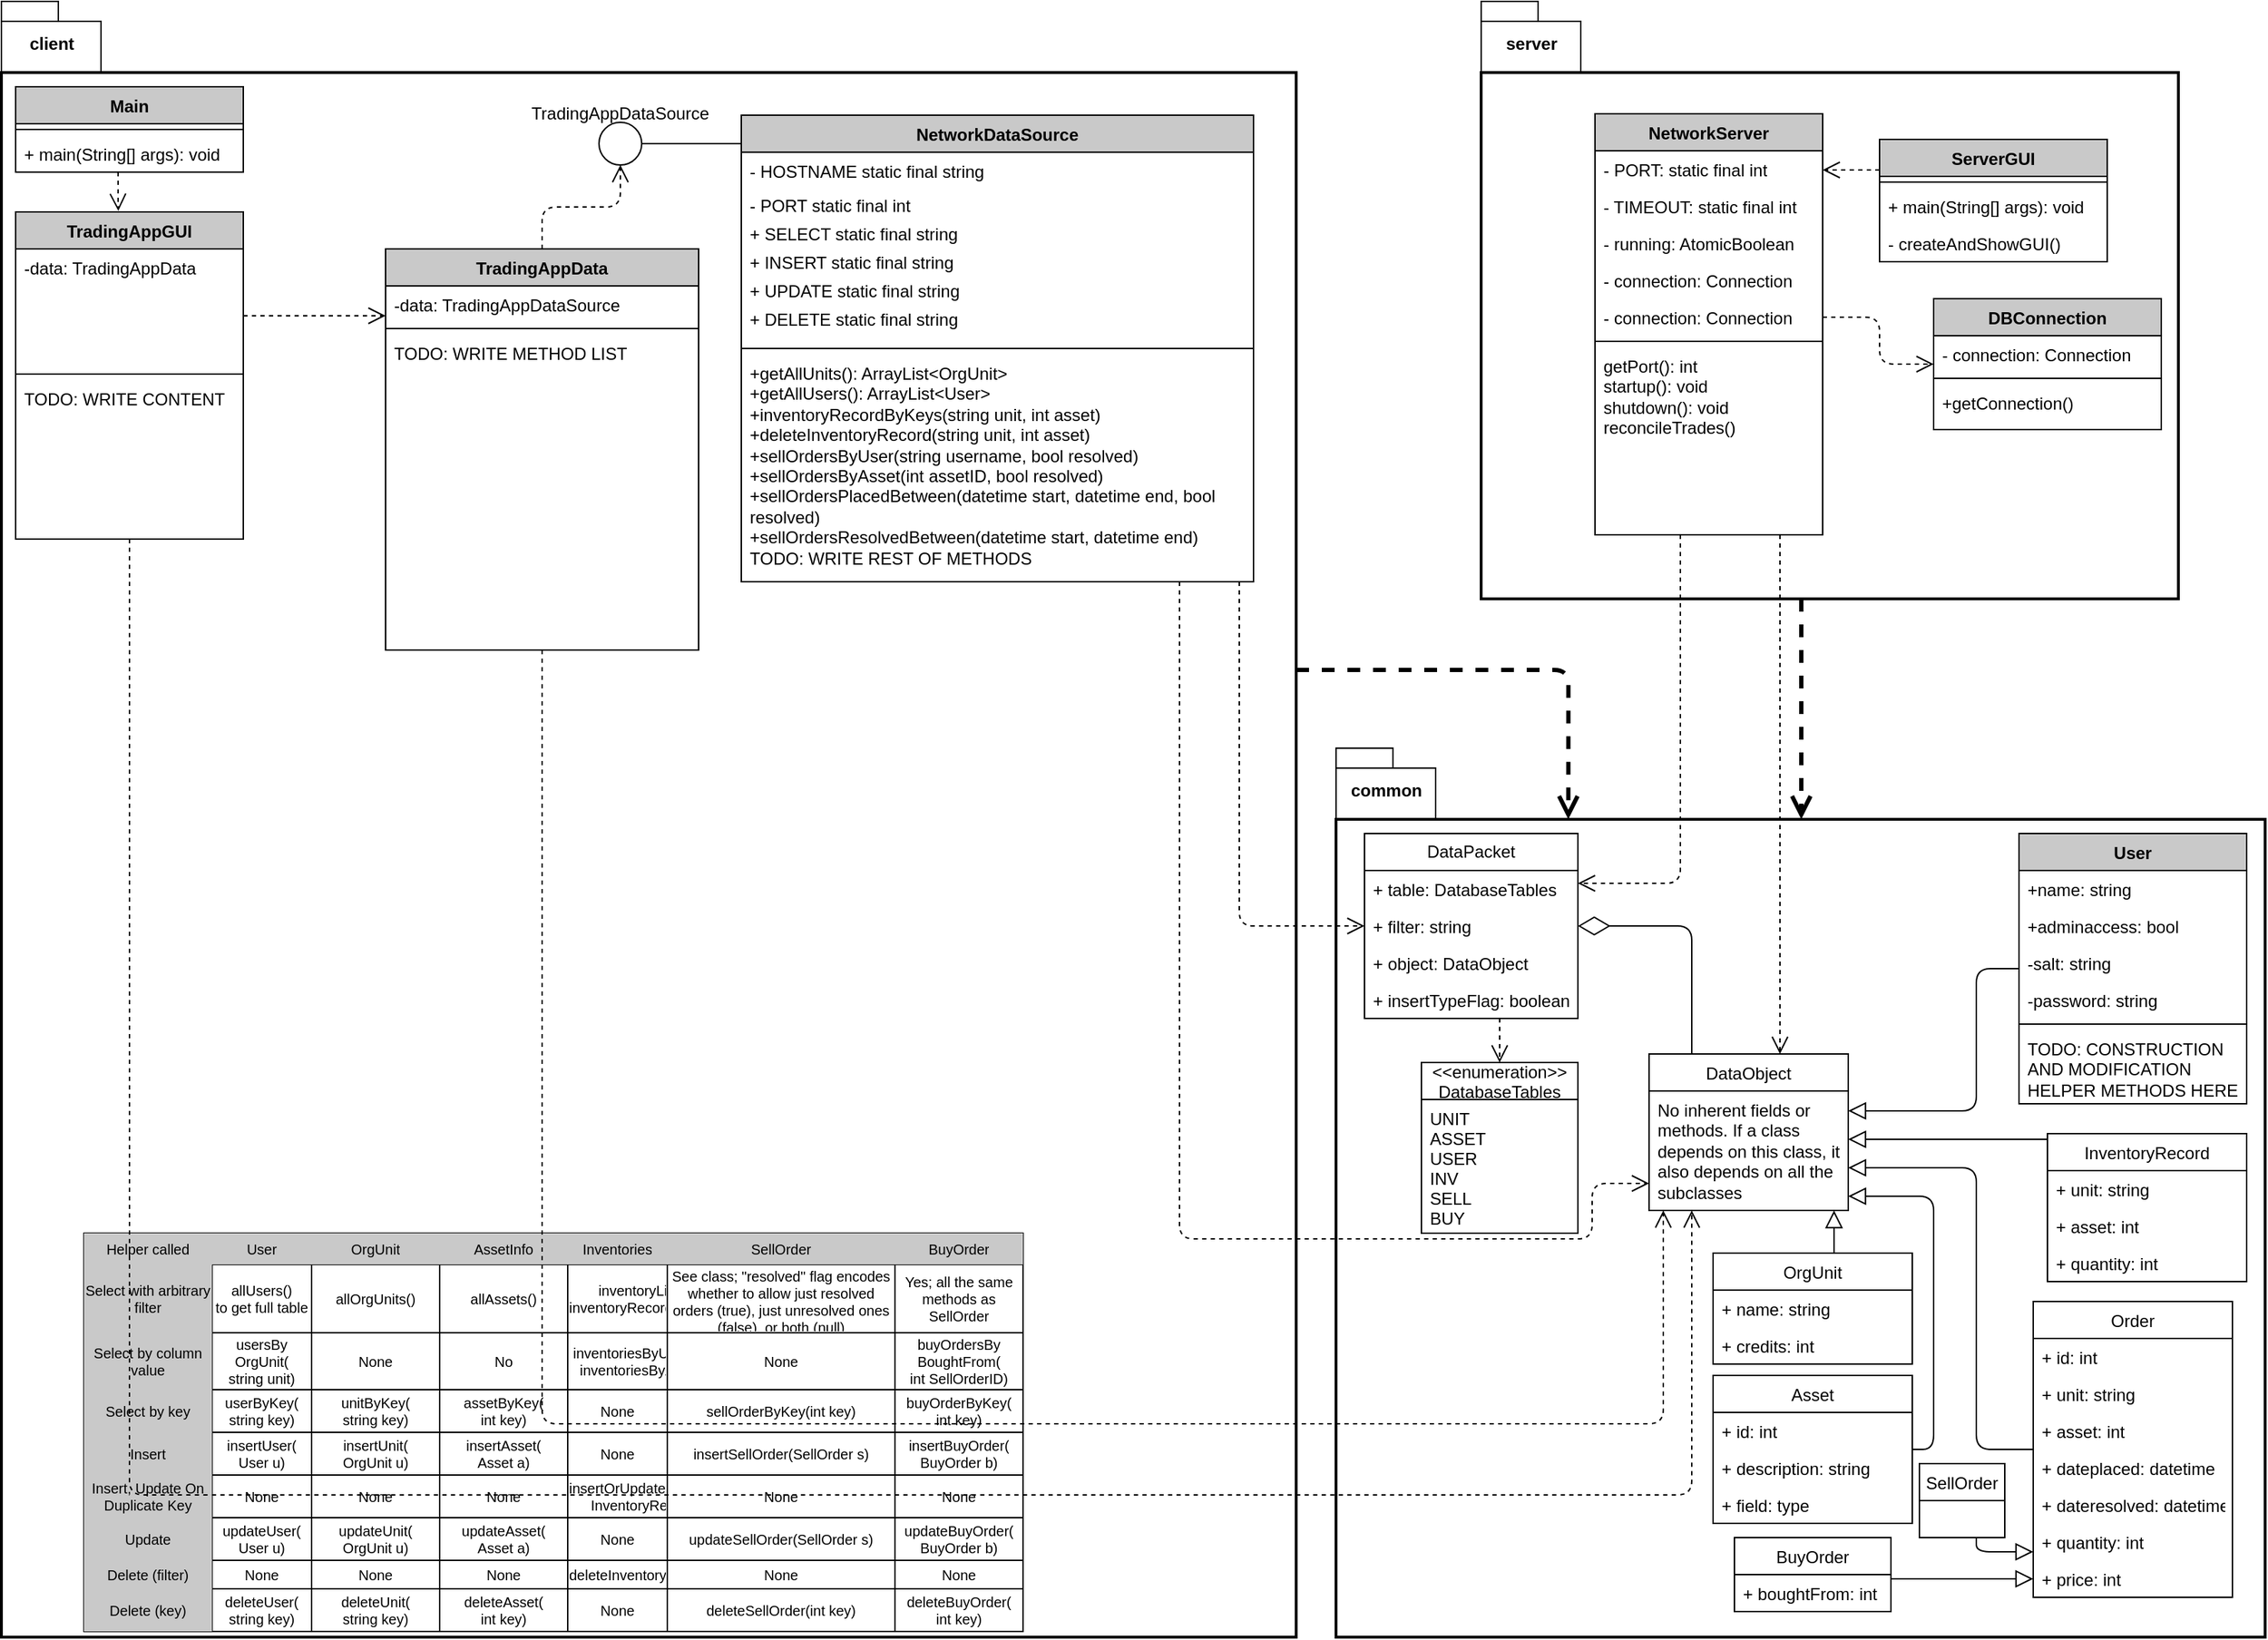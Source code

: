 <mxfile version="14.7.6" type="github">
  <diagram id="C5RBs43oDa-KdzZeNtuy" name="Page-1">
    <mxGraphModel dx="4581" dy="1517" grid="1" gridSize="10" guides="1" tooltips="1" connect="1" arrows="1" fold="1" page="1" pageScale="1" pageWidth="1654" pageHeight="1169" math="0" shadow="0">
      <root>
        <mxCell id="WIyWlLk6GJQsqaUBKTNV-0" />
        <mxCell id="WIyWlLk6GJQsqaUBKTNV-1" parent="WIyWlLk6GJQsqaUBKTNV-0" />
        <mxCell id="mcn4mRLEZo1HMmz5AlUu-60" style="edgeStyle=orthogonalEdgeStyle;rounded=1;orthogonalLoop=1;jettySize=auto;html=1;dashed=1;startArrow=none;startFill=0;endArrow=open;endFill=0;startSize=10;endSize=10;strokeWidth=3;" edge="1" parent="WIyWlLk6GJQsqaUBKTNV-1" source="mcn4mRLEZo1HMmz5AlUu-21" target="mcn4mRLEZo1HMmz5AlUu-16">
          <mxGeometry relative="1" as="geometry">
            <mxPoint x="-300" y="580" as="targetPoint" />
            <Array as="points">
              <mxPoint x="-363" y="480" />
              <mxPoint x="-363" y="480" />
            </Array>
          </mxGeometry>
        </mxCell>
        <mxCell id="mcn4mRLEZo1HMmz5AlUu-21" value="" style="rounded=0;whiteSpace=wrap;html=1;shadow=0;fillColor=none;gradientColor=none;strokeWidth=2;movable=0;resizable=0;rotatable=0;deletable=0;editable=0;connectable=0;" vertex="1" parent="WIyWlLk6GJQsqaUBKTNV-1">
          <mxGeometry x="-588" y="60" width="490" height="370" as="geometry" />
        </mxCell>
        <mxCell id="mcn4mRLEZo1HMmz5AlUu-61" style="edgeStyle=orthogonalEdgeStyle;rounded=1;orthogonalLoop=1;jettySize=auto;html=1;entryX=0.25;entryY=0;entryDx=0;entryDy=0;dashed=1;startArrow=none;startFill=0;endArrow=open;endFill=0;startSize=10;endSize=10;strokeWidth=3;" edge="1" parent="WIyWlLk6GJQsqaUBKTNV-1" source="mcn4mRLEZo1HMmz5AlUu-19" target="mcn4mRLEZo1HMmz5AlUu-16">
          <mxGeometry relative="1" as="geometry">
            <Array as="points">
              <mxPoint x="-527" y="480" />
            </Array>
          </mxGeometry>
        </mxCell>
        <mxCell id="mcn4mRLEZo1HMmz5AlUu-19" value="" style="rounded=0;whiteSpace=wrap;html=1;shadow=0;fillColor=none;gradientColor=none;movable=0;resizable=0;rotatable=0;deletable=0;editable=0;connectable=0;strokeWidth=2;" vertex="1" parent="WIyWlLk6GJQsqaUBKTNV-1">
          <mxGeometry x="-1628" y="60" width="910" height="1100" as="geometry" />
        </mxCell>
        <mxCell id="mcn4mRLEZo1HMmz5AlUu-16" value="" style="rounded=0;whiteSpace=wrap;html=1;shadow=0;fillColor=none;gradientColor=none;movable=0;resizable=0;rotatable=0;deletable=0;editable=0;connectable=0;strokeWidth=2;" vertex="1" parent="WIyWlLk6GJQsqaUBKTNV-1">
          <mxGeometry x="-690" y="585" width="653" height="575" as="geometry" />
        </mxCell>
        <mxCell id="mcn4mRLEZo1HMmz5AlUu-12" style="edgeStyle=orthogonalEdgeStyle;rounded=1;orthogonalLoop=1;jettySize=auto;html=1;entryX=1;entryY=0.5;entryDx=0;entryDy=0;startArrow=none;startFill=0;endArrow=none;endFill=0;startSize=10;endSize=10;" edge="1" parent="WIyWlLk6GJQsqaUBKTNV-1" source="0jcatp8Q0D0t4g7Fgnds-0" target="mcn4mRLEZo1HMmz5AlUu-11">
          <mxGeometry relative="1" as="geometry">
            <Array as="points">
              <mxPoint x="-1173" y="110" />
            </Array>
          </mxGeometry>
        </mxCell>
        <mxCell id="0jcatp8Q0D0t4g7Fgnds-0" value="NetworkDataSource" style="swimlane;fontStyle=1;align=center;verticalAlign=top;childLayout=stackLayout;horizontal=1;startSize=26;horizontalStack=0;resizeParent=1;resizeParentMax=0;resizeLast=0;collapsible=1;marginBottom=0;fillColor=#C9C9C9;fontSize=12;whiteSpace=wrap;" parent="WIyWlLk6GJQsqaUBKTNV-1" vertex="1">
          <mxGeometry x="-1108" y="90" width="360" height="328" as="geometry" />
        </mxCell>
        <mxCell id="0jcatp8Q0D0t4g7Fgnds-1" value="- HOSTNAME static final string" style="text;strokeColor=none;fillColor=none;align=left;verticalAlign=top;spacingLeft=4;spacingRight=4;overflow=hidden;rotatable=0;points=[[0,0.5],[1,0.5]];portConstraint=eastwest;fontSize=12;whiteSpace=wrap;" parent="0jcatp8Q0D0t4g7Fgnds-0" vertex="1">
          <mxGeometry y="26" width="360" height="24" as="geometry" />
        </mxCell>
        <mxCell id="0jcatp8Q0D0t4g7Fgnds-6" value="- PORT static final int" style="text;strokeColor=none;fillColor=none;align=left;verticalAlign=top;spacingLeft=4;spacingRight=4;overflow=hidden;rotatable=0;points=[[0,0.5],[1,0.5]];portConstraint=eastwest;fontSize=12;whiteSpace=wrap;" parent="0jcatp8Q0D0t4g7Fgnds-0" vertex="1">
          <mxGeometry y="50" width="360" height="20" as="geometry" />
        </mxCell>
        <mxCell id="0jcatp8Q0D0t4g7Fgnds-7" value="+ SELECT static final string" style="text;strokeColor=none;fillColor=none;align=left;verticalAlign=top;spacingLeft=4;spacingRight=4;overflow=hidden;rotatable=0;points=[[0,0.5],[1,0.5]];portConstraint=eastwest;fontSize=12;whiteSpace=wrap;" parent="0jcatp8Q0D0t4g7Fgnds-0" vertex="1">
          <mxGeometry y="70" width="360" height="20" as="geometry" />
        </mxCell>
        <mxCell id="0jcatp8Q0D0t4g7Fgnds-8" value="+ INSERT static final string" style="text;strokeColor=none;fillColor=none;align=left;verticalAlign=top;spacingLeft=4;spacingRight=4;overflow=hidden;rotatable=0;points=[[0,0.5],[1,0.5]];portConstraint=eastwest;fontSize=12;whiteSpace=wrap;" parent="0jcatp8Q0D0t4g7Fgnds-0" vertex="1">
          <mxGeometry y="90" width="360" height="20" as="geometry" />
        </mxCell>
        <mxCell id="0jcatp8Q0D0t4g7Fgnds-111" value="+ UPDATE static final string" style="text;strokeColor=none;fillColor=none;align=left;verticalAlign=top;spacingLeft=4;spacingRight=4;overflow=hidden;rotatable=0;points=[[0,0.5],[1,0.5]];portConstraint=eastwest;fontSize=12;whiteSpace=wrap;" parent="0jcatp8Q0D0t4g7Fgnds-0" vertex="1">
          <mxGeometry y="110" width="360" height="20" as="geometry" />
        </mxCell>
        <mxCell id="0jcatp8Q0D0t4g7Fgnds-112" value="+ DELETE static final string" style="text;strokeColor=none;fillColor=none;align=left;verticalAlign=top;spacingLeft=4;spacingRight=4;overflow=hidden;rotatable=0;points=[[0,0.5],[1,0.5]];portConstraint=eastwest;fontSize=12;whiteSpace=wrap;" parent="0jcatp8Q0D0t4g7Fgnds-0" vertex="1">
          <mxGeometry y="130" width="360" height="30" as="geometry" />
        </mxCell>
        <mxCell id="0jcatp8Q0D0t4g7Fgnds-2" value="" style="line;strokeWidth=1;fillColor=none;align=left;verticalAlign=middle;spacingTop=-1;spacingLeft=3;spacingRight=3;rotatable=0;labelPosition=right;points=[];portConstraint=eastwest;fontSize=12;whiteSpace=wrap;" parent="0jcatp8Q0D0t4g7Fgnds-0" vertex="1">
          <mxGeometry y="160" width="360" height="8" as="geometry" />
        </mxCell>
        <mxCell id="0jcatp8Q0D0t4g7Fgnds-14" value="+getAllUnits(): ArrayList&lt;OrgUnit&gt;&#xa;+getAllUsers(): ArrayList&lt;User&gt;&#xa;+inventoryRecordByKeys(string unit, int asset)&#xa;+deleteInventoryRecord(string unit, int asset)&#xa;+sellOrdersByUser(string username, bool resolved)&#xa;+sellOrdersByAsset(int assetID, bool resolved)&#xa;+sellOrdersPlacedBetween(datetime start, datetime end, bool resolved)&#xa;+sellOrdersResolvedBetween(datetime start, datetime end)&#xa;TODO: WRITE REST OF METHODS" style="text;strokeColor=none;fillColor=none;align=left;verticalAlign=top;spacingLeft=4;spacingRight=4;overflow=hidden;rotatable=0;points=[[0,0.5],[1,0.5]];portConstraint=eastwest;whiteSpace=wrap;fontSize=12;" parent="0jcatp8Q0D0t4g7Fgnds-0" vertex="1">
          <mxGeometry y="168" width="360" height="160" as="geometry" />
        </mxCell>
        <mxCell id="0jcatp8Q0D0t4g7Fgnds-20" value="" style="shape=table;html=1;whiteSpace=wrap;startSize=0;container=1;collapsible=0;childLayout=tableLayout;fontSize=10;" parent="WIyWlLk6GJQsqaUBKTNV-1" vertex="1">
          <mxGeometry x="-1570" y="876" width="660" height="280" as="geometry" />
        </mxCell>
        <mxCell id="0jcatp8Q0D0t4g7Fgnds-21" value="" style="shape=partialRectangle;html=1;whiteSpace=wrap;collapsible=0;dropTarget=0;pointerEvents=0;fillColor=none;top=0;left=0;bottom=0;right=0;points=[[0,0.5],[1,0.5]];portConstraint=eastwest;fontSize=10;" parent="0jcatp8Q0D0t4g7Fgnds-20" vertex="1">
          <mxGeometry width="660" height="22" as="geometry" />
        </mxCell>
        <mxCell id="0jcatp8Q0D0t4g7Fgnds-42" value="Helper called" style="shape=partialRectangle;html=1;whiteSpace=wrap;connectable=0;top=0;left=0;bottom=0;right=0;overflow=hidden;strokeWidth=1;perimeterSpacing=0;fillColor=#C9C9C9;fontSize=10;" parent="0jcatp8Q0D0t4g7Fgnds-21" vertex="1">
          <mxGeometry width="90" height="22" as="geometry" />
        </mxCell>
        <mxCell id="0jcatp8Q0D0t4g7Fgnds-22" value="User" style="shape=partialRectangle;html=1;whiteSpace=wrap;connectable=0;top=0;left=0;bottom=0;right=0;overflow=hidden;fillColor=#C9C9C9;fontSize=10;" parent="0jcatp8Q0D0t4g7Fgnds-21" vertex="1">
          <mxGeometry x="90" width="70" height="22" as="geometry" />
        </mxCell>
        <mxCell id="0jcatp8Q0D0t4g7Fgnds-23" value="OrgUnit" style="shape=partialRectangle;html=1;whiteSpace=wrap;connectable=0;top=0;left=0;bottom=0;right=0;overflow=hidden;fillColor=#C9C9C9;fontSize=10;" parent="0jcatp8Q0D0t4g7Fgnds-21" vertex="1">
          <mxGeometry x="160" width="90" height="22" as="geometry" />
        </mxCell>
        <mxCell id="0jcatp8Q0D0t4g7Fgnds-24" value="AssetInfo" style="shape=partialRectangle;html=1;whiteSpace=wrap;connectable=0;top=0;left=0;bottom=0;right=0;overflow=hidden;fillColor=#C9C9C9;fontSize=10;" parent="0jcatp8Q0D0t4g7Fgnds-21" vertex="1">
          <mxGeometry x="250" width="90" height="22" as="geometry" />
        </mxCell>
        <mxCell id="0jcatp8Q0D0t4g7Fgnds-33" value="Inventories" style="shape=partialRectangle;html=1;whiteSpace=wrap;connectable=0;top=0;left=0;bottom=0;right=0;overflow=hidden;fillColor=#C9C9C9;fontSize=10;" parent="0jcatp8Q0D0t4g7Fgnds-21" vertex="1">
          <mxGeometry x="340" width="70" height="22" as="geometry" />
        </mxCell>
        <mxCell id="0jcatp8Q0D0t4g7Fgnds-36" value="SellOrder" style="shape=partialRectangle;html=1;whiteSpace=wrap;connectable=0;top=0;left=0;bottom=0;right=0;overflow=hidden;fillColor=#C9C9C9;fontSize=10;" parent="0jcatp8Q0D0t4g7Fgnds-21" vertex="1">
          <mxGeometry x="410" width="160" height="22" as="geometry" />
        </mxCell>
        <mxCell id="0jcatp8Q0D0t4g7Fgnds-39" value="BuyOrder" style="shape=partialRectangle;html=1;whiteSpace=wrap;connectable=0;top=0;left=0;bottom=0;right=0;overflow=hidden;fillColor=#C9C9C9;fontSize=10;" parent="0jcatp8Q0D0t4g7Fgnds-21" vertex="1">
          <mxGeometry x="570" width="90" height="22" as="geometry" />
        </mxCell>
        <mxCell id="0jcatp8Q0D0t4g7Fgnds-25" value="" style="shape=partialRectangle;html=1;whiteSpace=wrap;collapsible=0;dropTarget=0;pointerEvents=0;fillColor=none;top=0;left=0;bottom=0;right=0;points=[[0,0.5],[1,0.5]];portConstraint=eastwest;fontSize=10;" parent="0jcatp8Q0D0t4g7Fgnds-20" vertex="1">
          <mxGeometry y="22" width="660" height="48" as="geometry" />
        </mxCell>
        <mxCell id="0jcatp8Q0D0t4g7Fgnds-43" value="Select with arbitrary filter" style="shape=partialRectangle;html=1;whiteSpace=wrap;connectable=0;top=0;left=0;bottom=0;right=0;overflow=hidden;strokeWidth=1;perimeterSpacing=0;fillColor=#C9C9C9;fontSize=10;" parent="0jcatp8Q0D0t4g7Fgnds-25" vertex="1">
          <mxGeometry width="90" height="48" as="geometry" />
        </mxCell>
        <mxCell id="0jcatp8Q0D0t4g7Fgnds-26" value="allUsers()&lt;br style=&quot;font-size: 10px;&quot;&gt;to get full table" style="shape=partialRectangle;html=1;whiteSpace=wrap;connectable=0;fillColor=none;top=0;left=0;bottom=0;right=0;overflow=hidden;fontSize=10;" parent="0jcatp8Q0D0t4g7Fgnds-25" vertex="1">
          <mxGeometry x="90" width="70" height="48" as="geometry" />
        </mxCell>
        <mxCell id="0jcatp8Q0D0t4g7Fgnds-27" value="allOrgUnits()" style="shape=partialRectangle;html=1;whiteSpace=wrap;connectable=0;fillColor=none;top=0;left=0;bottom=0;right=0;overflow=hidden;fontSize=10;" parent="0jcatp8Q0D0t4g7Fgnds-25" vertex="1">
          <mxGeometry x="160" width="90" height="48" as="geometry" />
        </mxCell>
        <mxCell id="0jcatp8Q0D0t4g7Fgnds-28" value="allAssets()" style="shape=partialRectangle;html=1;whiteSpace=wrap;connectable=0;fillColor=none;top=0;left=0;bottom=0;right=0;overflow=hidden;fontSize=10;" parent="0jcatp8Q0D0t4g7Fgnds-25" vertex="1">
          <mxGeometry x="250" width="90" height="48" as="geometry" />
        </mxCell>
        <mxCell id="0jcatp8Q0D0t4g7Fgnds-34" value="inventoryList(), inventoryRecordByKeys" style="shape=partialRectangle;html=1;whiteSpace=wrap;connectable=0;fillColor=none;top=0;left=0;bottom=0;right=0;overflow=hidden;fontSize=10;" parent="0jcatp8Q0D0t4g7Fgnds-25" vertex="1">
          <mxGeometry x="340" width="70" height="48" as="geometry" />
        </mxCell>
        <mxCell id="0jcatp8Q0D0t4g7Fgnds-37" value="See class;&amp;nbsp;&lt;span style=&quot;text-align: left; font-size: 10px;&quot;&gt;&quot;resolved&quot; flag encodes whether to allow just resolved orders (true), just unresolved ones (false), or both (null)&lt;/span&gt;" style="shape=partialRectangle;html=1;connectable=0;fillColor=none;top=0;left=0;bottom=0;right=0;overflow=hidden;whiteSpace=wrap;fontSize=10;" parent="0jcatp8Q0D0t4g7Fgnds-25" vertex="1">
          <mxGeometry x="410" width="160" height="48" as="geometry" />
        </mxCell>
        <mxCell id="0jcatp8Q0D0t4g7Fgnds-40" value="Yes; all the same methods as SellOrder" style="shape=partialRectangle;html=1;whiteSpace=wrap;connectable=0;fillColor=none;top=0;left=0;bottom=0;right=0;overflow=hidden;fontSize=10;" parent="0jcatp8Q0D0t4g7Fgnds-25" vertex="1">
          <mxGeometry x="570" width="90" height="48" as="geometry" />
        </mxCell>
        <mxCell id="0jcatp8Q0D0t4g7Fgnds-77" style="shape=partialRectangle;html=1;whiteSpace=wrap;collapsible=0;dropTarget=0;pointerEvents=0;fillColor=none;top=0;left=0;bottom=0;right=0;points=[[0,0.5],[1,0.5]];portConstraint=eastwest;fontSize=10;" parent="0jcatp8Q0D0t4g7Fgnds-20" vertex="1">
          <mxGeometry y="70" width="660" height="40" as="geometry" />
        </mxCell>
        <mxCell id="0jcatp8Q0D0t4g7Fgnds-78" value="Select by column value" style="shape=partialRectangle;html=1;whiteSpace=wrap;connectable=0;top=0;left=0;bottom=0;right=0;overflow=hidden;strokeWidth=1;perimeterSpacing=0;fillColor=#C9C9C9;fontSize=10;" parent="0jcatp8Q0D0t4g7Fgnds-77" vertex="1">
          <mxGeometry width="90" height="40" as="geometry" />
        </mxCell>
        <mxCell id="0jcatp8Q0D0t4g7Fgnds-79" value="usersBy&lt;br style=&quot;font-size: 10px;&quot;&gt;OrgUnit(&lt;br style=&quot;font-size: 10px;&quot;&gt;string unit)" style="shape=partialRectangle;html=1;whiteSpace=wrap;connectable=0;fillColor=none;top=0;left=0;bottom=0;right=0;overflow=hidden;fontSize=10;" parent="0jcatp8Q0D0t4g7Fgnds-77" vertex="1">
          <mxGeometry x="90" width="70" height="40" as="geometry" />
        </mxCell>
        <mxCell id="0jcatp8Q0D0t4g7Fgnds-80" value="None" style="shape=partialRectangle;html=1;whiteSpace=wrap;connectable=0;fillColor=none;top=0;left=0;bottom=0;right=0;overflow=hidden;fontSize=10;" parent="0jcatp8Q0D0t4g7Fgnds-77" vertex="1">
          <mxGeometry x="160" width="90" height="40" as="geometry" />
        </mxCell>
        <mxCell id="0jcatp8Q0D0t4g7Fgnds-81" value="No" style="shape=partialRectangle;html=1;whiteSpace=wrap;connectable=0;fillColor=none;top=0;left=0;bottom=0;right=0;overflow=hidden;fontSize=10;" parent="0jcatp8Q0D0t4g7Fgnds-77" vertex="1">
          <mxGeometry x="250" width="90" height="40" as="geometry" />
        </mxCell>
        <mxCell id="0jcatp8Q0D0t4g7Fgnds-82" value="&amp;nbsp;inventoriesByUnit(string),&amp;nbsp; inventoriesByAsset(int)" style="shape=partialRectangle;html=1;whiteSpace=wrap;connectable=0;fillColor=none;top=0;left=0;bottom=0;right=0;overflow=hidden;fontSize=10;" parent="0jcatp8Q0D0t4g7Fgnds-77" vertex="1">
          <mxGeometry x="340" width="70" height="40" as="geometry" />
        </mxCell>
        <mxCell id="0jcatp8Q0D0t4g7Fgnds-83" value="None" style="shape=partialRectangle;html=1;whiteSpace=wrap;connectable=0;fillColor=none;top=0;left=0;bottom=0;right=0;overflow=hidden;fontSize=10;" parent="0jcatp8Q0D0t4g7Fgnds-77" vertex="1">
          <mxGeometry x="410" width="160" height="40" as="geometry" />
        </mxCell>
        <mxCell id="0jcatp8Q0D0t4g7Fgnds-84" value="buyOrdersBy&lt;br style=&quot;font-size: 10px;&quot;&gt;BoughtFrom(&lt;br style=&quot;font-size: 10px;&quot;&gt;int SellOrderID)" style="shape=partialRectangle;html=1;whiteSpace=wrap;connectable=0;fillColor=none;top=0;left=0;bottom=0;right=0;overflow=hidden;fontSize=10;" parent="0jcatp8Q0D0t4g7Fgnds-77" vertex="1">
          <mxGeometry x="570" width="90" height="40" as="geometry" />
        </mxCell>
        <mxCell id="0jcatp8Q0D0t4g7Fgnds-85" style="shape=partialRectangle;html=1;whiteSpace=wrap;collapsible=0;dropTarget=0;pointerEvents=0;fillColor=none;top=0;left=0;bottom=0;right=0;points=[[0,0.5],[1,0.5]];portConstraint=eastwest;fontSize=10;" parent="0jcatp8Q0D0t4g7Fgnds-20" vertex="1">
          <mxGeometry y="110" width="660" height="30" as="geometry" />
        </mxCell>
        <mxCell id="0jcatp8Q0D0t4g7Fgnds-86" value="Select by key" style="shape=partialRectangle;html=1;whiteSpace=wrap;connectable=0;top=0;left=0;bottom=0;right=0;overflow=hidden;strokeWidth=1;perimeterSpacing=0;fillColor=#C9C9C9;fontSize=10;" parent="0jcatp8Q0D0t4g7Fgnds-85" vertex="1">
          <mxGeometry width="90" height="30" as="geometry" />
        </mxCell>
        <mxCell id="0jcatp8Q0D0t4g7Fgnds-87" value="userByKey(&lt;br style=&quot;font-size: 10px;&quot;&gt;string key)" style="shape=partialRectangle;html=1;whiteSpace=wrap;connectable=0;fillColor=none;top=0;left=0;bottom=0;right=0;overflow=hidden;fontSize=10;" parent="0jcatp8Q0D0t4g7Fgnds-85" vertex="1">
          <mxGeometry x="90" width="70" height="30" as="geometry" />
        </mxCell>
        <mxCell id="0jcatp8Q0D0t4g7Fgnds-88" value="unitByKey(&lt;br style=&quot;font-size: 10px;&quot;&gt;string key)" style="shape=partialRectangle;html=1;whiteSpace=wrap;connectable=0;fillColor=none;top=0;left=0;bottom=0;right=0;overflow=hidden;fontSize=10;" parent="0jcatp8Q0D0t4g7Fgnds-85" vertex="1">
          <mxGeometry x="160" width="90" height="30" as="geometry" />
        </mxCell>
        <mxCell id="0jcatp8Q0D0t4g7Fgnds-89" value="assetByKey(&lt;br style=&quot;font-size: 10px;&quot;&gt;int key)" style="shape=partialRectangle;html=1;whiteSpace=wrap;connectable=0;fillColor=none;top=0;left=0;bottom=0;right=0;overflow=hidden;fontSize=10;" parent="0jcatp8Q0D0t4g7Fgnds-85" vertex="1">
          <mxGeometry x="250" width="90" height="30" as="geometry" />
        </mxCell>
        <mxCell id="0jcatp8Q0D0t4g7Fgnds-90" value="None" style="shape=partialRectangle;html=1;whiteSpace=wrap;connectable=0;fillColor=none;top=0;left=0;bottom=0;right=0;overflow=hidden;fontSize=10;" parent="0jcatp8Q0D0t4g7Fgnds-85" vertex="1">
          <mxGeometry x="340" width="70" height="30" as="geometry" />
        </mxCell>
        <mxCell id="0jcatp8Q0D0t4g7Fgnds-91" value="sellOrderByKey(int key)" style="shape=partialRectangle;html=1;whiteSpace=wrap;connectable=0;fillColor=none;top=0;left=0;bottom=0;right=0;overflow=hidden;fontSize=10;" parent="0jcatp8Q0D0t4g7Fgnds-85" vertex="1">
          <mxGeometry x="410" width="160" height="30" as="geometry" />
        </mxCell>
        <mxCell id="0jcatp8Q0D0t4g7Fgnds-92" value="buyOrderByKey(&lt;br style=&quot;font-size: 10px;&quot;&gt;int key)" style="shape=partialRectangle;html=1;whiteSpace=wrap;connectable=0;fillColor=none;top=0;left=0;bottom=0;right=0;overflow=hidden;fontSize=10;" parent="0jcatp8Q0D0t4g7Fgnds-85" vertex="1">
          <mxGeometry x="570" width="90" height="30" as="geometry" />
        </mxCell>
        <mxCell id="0jcatp8Q0D0t4g7Fgnds-69" style="shape=partialRectangle;html=1;whiteSpace=wrap;collapsible=0;dropTarget=0;pointerEvents=0;fillColor=none;top=0;left=0;bottom=0;right=0;points=[[0,0.5],[1,0.5]];portConstraint=eastwest;fontSize=10;" parent="0jcatp8Q0D0t4g7Fgnds-20" vertex="1">
          <mxGeometry y="140" width="660" height="30" as="geometry" />
        </mxCell>
        <mxCell id="0jcatp8Q0D0t4g7Fgnds-70" value="Insert" style="shape=partialRectangle;html=1;whiteSpace=wrap;connectable=0;top=0;left=0;bottom=0;right=0;overflow=hidden;strokeWidth=1;perimeterSpacing=0;fillColor=#C9C9C9;fontSize=10;" parent="0jcatp8Q0D0t4g7Fgnds-69" vertex="1">
          <mxGeometry width="90" height="30" as="geometry" />
        </mxCell>
        <mxCell id="0jcatp8Q0D0t4g7Fgnds-71" value="insertUser(&lt;br style=&quot;font-size: 10px;&quot;&gt;User u)" style="shape=partialRectangle;html=1;whiteSpace=wrap;connectable=0;fillColor=none;top=0;left=0;bottom=0;right=0;overflow=hidden;fontSize=10;" parent="0jcatp8Q0D0t4g7Fgnds-69" vertex="1">
          <mxGeometry x="90" width="70" height="30" as="geometry" />
        </mxCell>
        <mxCell id="0jcatp8Q0D0t4g7Fgnds-72" value="insertUnit(&lt;br style=&quot;font-size: 10px;&quot;&gt;OrgUnit u)" style="shape=partialRectangle;html=1;whiteSpace=wrap;connectable=0;fillColor=none;top=0;left=0;bottom=0;right=0;overflow=hidden;fontSize=10;" parent="0jcatp8Q0D0t4g7Fgnds-69" vertex="1">
          <mxGeometry x="160" width="90" height="30" as="geometry" />
        </mxCell>
        <mxCell id="0jcatp8Q0D0t4g7Fgnds-73" value="insertAsset(&lt;br style=&quot;font-size: 10px;&quot;&gt;Asset a)" style="shape=partialRectangle;html=1;whiteSpace=wrap;connectable=0;fillColor=none;top=0;left=0;bottom=0;right=0;overflow=hidden;fontSize=10;" parent="0jcatp8Q0D0t4g7Fgnds-69" vertex="1">
          <mxGeometry x="250" width="90" height="30" as="geometry" />
        </mxCell>
        <mxCell id="0jcatp8Q0D0t4g7Fgnds-74" value="None" style="shape=partialRectangle;html=1;whiteSpace=wrap;connectable=0;fillColor=none;top=0;left=0;bottom=0;right=0;overflow=hidden;fontSize=10;" parent="0jcatp8Q0D0t4g7Fgnds-69" vertex="1">
          <mxGeometry x="340" width="70" height="30" as="geometry" />
        </mxCell>
        <mxCell id="0jcatp8Q0D0t4g7Fgnds-75" value="insertSellOrder(SellOrder s)" style="shape=partialRectangle;html=1;whiteSpace=wrap;connectable=0;fillColor=none;top=0;left=0;bottom=0;right=0;overflow=hidden;fontSize=10;" parent="0jcatp8Q0D0t4g7Fgnds-69" vertex="1">
          <mxGeometry x="410" width="160" height="30" as="geometry" />
        </mxCell>
        <mxCell id="0jcatp8Q0D0t4g7Fgnds-76" value="insertBuyOrder(&lt;br style=&quot;font-size: 10px;&quot;&gt;BuyOrder b)" style="shape=partialRectangle;html=1;whiteSpace=wrap;connectable=0;fillColor=none;top=0;left=0;bottom=0;right=0;overflow=hidden;fontSize=10;" parent="0jcatp8Q0D0t4g7Fgnds-69" vertex="1">
          <mxGeometry x="570" width="90" height="30" as="geometry" />
        </mxCell>
        <mxCell id="0jcatp8Q0D0t4g7Fgnds-95" style="shape=partialRectangle;html=1;whiteSpace=wrap;collapsible=0;dropTarget=0;pointerEvents=0;fillColor=none;top=0;left=0;bottom=0;right=0;points=[[0,0.5],[1,0.5]];portConstraint=eastwest;fontSize=10;" parent="0jcatp8Q0D0t4g7Fgnds-20" vertex="1">
          <mxGeometry y="170" width="660" height="30" as="geometry" />
        </mxCell>
        <mxCell id="0jcatp8Q0D0t4g7Fgnds-96" value="Insert, Update On Duplicate Key" style="shape=partialRectangle;html=1;whiteSpace=wrap;connectable=0;top=0;left=0;bottom=0;right=0;overflow=hidden;strokeWidth=1;perimeterSpacing=0;fillColor=#C9C9C9;fontSize=10;" parent="0jcatp8Q0D0t4g7Fgnds-95" vertex="1">
          <mxGeometry width="90" height="30" as="geometry" />
        </mxCell>
        <mxCell id="0jcatp8Q0D0t4g7Fgnds-97" value="None" style="shape=partialRectangle;html=1;whiteSpace=wrap;connectable=0;fillColor=none;top=0;left=0;bottom=0;right=0;overflow=hidden;fontSize=10;" parent="0jcatp8Q0D0t4g7Fgnds-95" vertex="1">
          <mxGeometry x="90" width="70" height="30" as="geometry" />
        </mxCell>
        <mxCell id="0jcatp8Q0D0t4g7Fgnds-98" value="None" style="shape=partialRectangle;html=1;whiteSpace=wrap;connectable=0;fillColor=none;top=0;left=0;bottom=0;right=0;overflow=hidden;fontSize=10;" parent="0jcatp8Q0D0t4g7Fgnds-95" vertex="1">
          <mxGeometry x="160" width="90" height="30" as="geometry" />
        </mxCell>
        <mxCell id="0jcatp8Q0D0t4g7Fgnds-99" value="None" style="shape=partialRectangle;html=1;whiteSpace=wrap;connectable=0;fillColor=none;top=0;left=0;bottom=0;right=0;overflow=hidden;fontSize=10;" parent="0jcatp8Q0D0t4g7Fgnds-95" vertex="1">
          <mxGeometry x="250" width="90" height="30" as="geometry" />
        </mxCell>
        <mxCell id="0jcatp8Q0D0t4g7Fgnds-100" value="insertOrUpdateInventory(&lt;br style=&quot;font-size: 10px;&quot;&gt;InventoryRecord i)" style="shape=partialRectangle;html=1;whiteSpace=wrap;connectable=0;fillColor=none;top=0;left=0;bottom=0;right=0;overflow=hidden;fontSize=10;" parent="0jcatp8Q0D0t4g7Fgnds-95" vertex="1">
          <mxGeometry x="340" width="70" height="30" as="geometry" />
        </mxCell>
        <mxCell id="0jcatp8Q0D0t4g7Fgnds-101" value="None" style="shape=partialRectangle;html=1;whiteSpace=wrap;connectable=0;fillColor=none;top=0;left=0;bottom=0;right=0;overflow=hidden;fontSize=10;" parent="0jcatp8Q0D0t4g7Fgnds-95" vertex="1">
          <mxGeometry x="410" width="160" height="30" as="geometry" />
        </mxCell>
        <mxCell id="0jcatp8Q0D0t4g7Fgnds-102" value="None" style="shape=partialRectangle;html=1;whiteSpace=wrap;connectable=0;fillColor=none;top=0;left=0;bottom=0;right=0;overflow=hidden;fontSize=10;" parent="0jcatp8Q0D0t4g7Fgnds-95" vertex="1">
          <mxGeometry x="570" width="90" height="30" as="geometry" />
        </mxCell>
        <mxCell id="0jcatp8Q0D0t4g7Fgnds-61" style="shape=partialRectangle;html=1;whiteSpace=wrap;collapsible=0;dropTarget=0;pointerEvents=0;fillColor=none;top=0;left=0;bottom=0;right=0;points=[[0,0.5],[1,0.5]];portConstraint=eastwest;fontSize=10;" parent="0jcatp8Q0D0t4g7Fgnds-20" vertex="1">
          <mxGeometry y="200" width="660" height="30" as="geometry" />
        </mxCell>
        <mxCell id="0jcatp8Q0D0t4g7Fgnds-62" value="Update" style="shape=partialRectangle;html=1;whiteSpace=wrap;connectable=0;top=0;left=0;bottom=0;right=0;overflow=hidden;strokeWidth=1;perimeterSpacing=0;fillColor=#C9C9C9;fontSize=10;" parent="0jcatp8Q0D0t4g7Fgnds-61" vertex="1">
          <mxGeometry width="90" height="30" as="geometry" />
        </mxCell>
        <mxCell id="0jcatp8Q0D0t4g7Fgnds-63" value="updateUser(&lt;br style=&quot;font-size: 10px;&quot;&gt;User u)" style="shape=partialRectangle;html=1;whiteSpace=wrap;connectable=0;fillColor=none;top=0;left=0;bottom=0;right=0;overflow=hidden;fontSize=10;" parent="0jcatp8Q0D0t4g7Fgnds-61" vertex="1">
          <mxGeometry x="90" width="70" height="30" as="geometry" />
        </mxCell>
        <mxCell id="0jcatp8Q0D0t4g7Fgnds-64" value="updateUnit(&lt;br style=&quot;font-size: 10px;&quot;&gt;OrgUnit u)" style="shape=partialRectangle;html=1;whiteSpace=wrap;connectable=0;fillColor=none;top=0;left=0;bottom=0;right=0;overflow=hidden;fontSize=10;" parent="0jcatp8Q0D0t4g7Fgnds-61" vertex="1">
          <mxGeometry x="160" width="90" height="30" as="geometry" />
        </mxCell>
        <mxCell id="0jcatp8Q0D0t4g7Fgnds-65" value="updateAsset(&lt;br style=&quot;font-size: 10px;&quot;&gt;Asset a)" style="shape=partialRectangle;html=1;whiteSpace=wrap;connectable=0;fillColor=none;top=0;left=0;bottom=0;right=0;overflow=hidden;fontSize=10;" parent="0jcatp8Q0D0t4g7Fgnds-61" vertex="1">
          <mxGeometry x="250" width="90" height="30" as="geometry" />
        </mxCell>
        <mxCell id="0jcatp8Q0D0t4g7Fgnds-66" value="None" style="shape=partialRectangle;html=1;whiteSpace=wrap;connectable=0;fillColor=none;top=0;left=0;bottom=0;right=0;overflow=hidden;fontSize=10;" parent="0jcatp8Q0D0t4g7Fgnds-61" vertex="1">
          <mxGeometry x="340" width="70" height="30" as="geometry" />
        </mxCell>
        <mxCell id="0jcatp8Q0D0t4g7Fgnds-67" value="updateSellOrder(SellOrder s)" style="shape=partialRectangle;html=1;whiteSpace=wrap;connectable=0;fillColor=none;top=0;left=0;bottom=0;right=0;overflow=hidden;fontSize=10;" parent="0jcatp8Q0D0t4g7Fgnds-61" vertex="1">
          <mxGeometry x="410" width="160" height="30" as="geometry" />
        </mxCell>
        <mxCell id="0jcatp8Q0D0t4g7Fgnds-68" value="updateBuyOrder(&lt;br style=&quot;font-size: 10px;&quot;&gt;BuyOrder b)" style="shape=partialRectangle;html=1;whiteSpace=wrap;connectable=0;fillColor=none;top=0;left=0;bottom=0;right=0;overflow=hidden;fontSize=10;" parent="0jcatp8Q0D0t4g7Fgnds-61" vertex="1">
          <mxGeometry x="570" width="90" height="30" as="geometry" />
        </mxCell>
        <mxCell id="0jcatp8Q0D0t4g7Fgnds-53" style="shape=partialRectangle;html=1;whiteSpace=wrap;collapsible=0;dropTarget=0;pointerEvents=0;fillColor=none;top=0;left=0;bottom=0;right=0;points=[[0,0.5],[1,0.5]];portConstraint=eastwest;fontSize=10;" parent="0jcatp8Q0D0t4g7Fgnds-20" vertex="1">
          <mxGeometry y="230" width="660" height="20" as="geometry" />
        </mxCell>
        <mxCell id="0jcatp8Q0D0t4g7Fgnds-54" value="Delete (filter)" style="shape=partialRectangle;html=1;whiteSpace=wrap;connectable=0;top=0;left=0;bottom=0;right=0;overflow=hidden;strokeWidth=1;perimeterSpacing=0;fillColor=#C9C9C9;fontSize=10;" parent="0jcatp8Q0D0t4g7Fgnds-53" vertex="1">
          <mxGeometry width="90" height="20" as="geometry" />
        </mxCell>
        <mxCell id="0jcatp8Q0D0t4g7Fgnds-55" value="None" style="shape=partialRectangle;html=1;whiteSpace=wrap;connectable=0;fillColor=none;top=0;left=0;bottom=0;right=0;overflow=hidden;fontSize=10;" parent="0jcatp8Q0D0t4g7Fgnds-53" vertex="1">
          <mxGeometry x="90" width="70" height="20" as="geometry" />
        </mxCell>
        <mxCell id="0jcatp8Q0D0t4g7Fgnds-56" value="None" style="shape=partialRectangle;html=1;whiteSpace=wrap;connectable=0;fillColor=none;top=0;left=0;bottom=0;right=0;overflow=hidden;fontSize=10;" parent="0jcatp8Q0D0t4g7Fgnds-53" vertex="1">
          <mxGeometry x="160" width="90" height="20" as="geometry" />
        </mxCell>
        <mxCell id="0jcatp8Q0D0t4g7Fgnds-57" value="None" style="shape=partialRectangle;html=1;whiteSpace=wrap;connectable=0;fillColor=none;top=0;left=0;bottom=0;right=0;overflow=hidden;fontSize=10;" parent="0jcatp8Q0D0t4g7Fgnds-53" vertex="1">
          <mxGeometry x="250" width="90" height="20" as="geometry" />
        </mxCell>
        <mxCell id="0jcatp8Q0D0t4g7Fgnds-58" value="deleteInventoryRecord" style="shape=partialRectangle;html=1;whiteSpace=wrap;connectable=0;fillColor=none;top=0;left=0;bottom=0;right=0;overflow=hidden;fontSize=10;" parent="0jcatp8Q0D0t4g7Fgnds-53" vertex="1">
          <mxGeometry x="340" width="70" height="20" as="geometry" />
        </mxCell>
        <mxCell id="0jcatp8Q0D0t4g7Fgnds-59" value="None" style="shape=partialRectangle;html=1;whiteSpace=wrap;connectable=0;fillColor=none;top=0;left=0;bottom=0;right=0;overflow=hidden;fontSize=10;" parent="0jcatp8Q0D0t4g7Fgnds-53" vertex="1">
          <mxGeometry x="410" width="160" height="20" as="geometry" />
        </mxCell>
        <mxCell id="0jcatp8Q0D0t4g7Fgnds-60" value="None" style="shape=partialRectangle;html=1;whiteSpace=wrap;connectable=0;fillColor=none;top=0;left=0;bottom=0;right=0;overflow=hidden;fontSize=10;" parent="0jcatp8Q0D0t4g7Fgnds-53" vertex="1">
          <mxGeometry x="570" width="90" height="20" as="geometry" />
        </mxCell>
        <mxCell id="0jcatp8Q0D0t4g7Fgnds-103" style="shape=partialRectangle;html=1;whiteSpace=wrap;collapsible=0;dropTarget=0;pointerEvents=0;fillColor=none;top=0;left=0;bottom=0;right=0;points=[[0,0.5],[1,0.5]];portConstraint=eastwest;fontSize=10;" parent="0jcatp8Q0D0t4g7Fgnds-20" vertex="1">
          <mxGeometry y="250" width="660" height="30" as="geometry" />
        </mxCell>
        <mxCell id="0jcatp8Q0D0t4g7Fgnds-104" value="Delete (key)" style="shape=partialRectangle;html=1;whiteSpace=wrap;connectable=0;top=0;left=0;bottom=0;right=0;overflow=hidden;strokeWidth=1;perimeterSpacing=0;fillColor=#C9C9C9;fontSize=10;" parent="0jcatp8Q0D0t4g7Fgnds-103" vertex="1">
          <mxGeometry width="90" height="30" as="geometry" />
        </mxCell>
        <mxCell id="0jcatp8Q0D0t4g7Fgnds-105" value="deleteUser(&lt;br style=&quot;font-size: 10px;&quot;&gt;string key)" style="shape=partialRectangle;html=1;whiteSpace=wrap;connectable=0;fillColor=none;top=0;left=0;bottom=0;right=0;overflow=hidden;fontSize=10;" parent="0jcatp8Q0D0t4g7Fgnds-103" vertex="1">
          <mxGeometry x="90" width="70" height="30" as="geometry" />
        </mxCell>
        <mxCell id="0jcatp8Q0D0t4g7Fgnds-106" value="deleteUnit(&lt;br style=&quot;font-size: 10px;&quot;&gt;string key)" style="shape=partialRectangle;html=1;whiteSpace=wrap;connectable=0;fillColor=none;top=0;left=0;bottom=0;right=0;overflow=hidden;fontSize=10;" parent="0jcatp8Q0D0t4g7Fgnds-103" vertex="1">
          <mxGeometry x="160" width="90" height="30" as="geometry" />
        </mxCell>
        <mxCell id="0jcatp8Q0D0t4g7Fgnds-107" value="deleteAsset(&lt;br style=&quot;font-size: 10px;&quot;&gt;int key)" style="shape=partialRectangle;html=1;whiteSpace=wrap;connectable=0;fillColor=none;top=0;left=0;bottom=0;right=0;overflow=hidden;fontSize=10;" parent="0jcatp8Q0D0t4g7Fgnds-103" vertex="1">
          <mxGeometry x="250" width="90" height="30" as="geometry" />
        </mxCell>
        <mxCell id="0jcatp8Q0D0t4g7Fgnds-108" value="None" style="shape=partialRectangle;html=1;whiteSpace=wrap;connectable=0;fillColor=none;top=0;left=0;bottom=0;right=0;overflow=hidden;fontSize=10;" parent="0jcatp8Q0D0t4g7Fgnds-103" vertex="1">
          <mxGeometry x="340" width="70" height="30" as="geometry" />
        </mxCell>
        <mxCell id="0jcatp8Q0D0t4g7Fgnds-109" value="deleteSellOrder(int key)" style="shape=partialRectangle;html=1;whiteSpace=wrap;connectable=0;fillColor=none;top=0;left=0;bottom=0;right=0;overflow=hidden;fontSize=10;" parent="0jcatp8Q0D0t4g7Fgnds-103" vertex="1">
          <mxGeometry x="410" width="160" height="30" as="geometry" />
        </mxCell>
        <mxCell id="0jcatp8Q0D0t4g7Fgnds-110" value="deleteBuyOrder(&lt;br style=&quot;font-size: 10px;&quot;&gt;int key)" style="shape=partialRectangle;html=1;whiteSpace=wrap;connectable=0;fillColor=none;top=0;left=0;bottom=0;right=0;overflow=hidden;fontSize=10;" parent="0jcatp8Q0D0t4g7Fgnds-103" vertex="1">
          <mxGeometry x="570" width="90" height="30" as="geometry" />
        </mxCell>
        <mxCell id="0jcatp8Q0D0t4g7Fgnds-160" style="edgeStyle=orthogonalEdgeStyle;rounded=1;orthogonalLoop=1;jettySize=auto;html=1;endArrow=open;endFill=0;fontSize=12;endSize=10;startSize=10;dashed=1;" parent="WIyWlLk6GJQsqaUBKTNV-1" source="0jcatp8Q0D0t4g7Fgnds-151" target="0jcatp8Q0D0t4g7Fgnds-156" edge="1">
          <mxGeometry relative="1" as="geometry">
            <Array as="points">
              <mxPoint x="-308" y="232" />
              <mxPoint x="-308" y="265" />
            </Array>
          </mxGeometry>
        </mxCell>
        <mxCell id="0jcatp8Q0D0t4g7Fgnds-125" value="NetworkServer" style="swimlane;fontStyle=1;align=center;verticalAlign=top;childLayout=stackLayout;horizontal=1;startSize=26;horizontalStack=0;resizeParent=1;resizeParentMax=0;resizeLast=0;collapsible=1;marginBottom=0;strokeColor=#000000;strokeWidth=1;fillColor=#C9C9C9;html=0;fontSize=12;whiteSpace=wrap;" parent="WIyWlLk6GJQsqaUBKTNV-1" vertex="1">
          <mxGeometry x="-508" y="89" width="160" height="296" as="geometry" />
        </mxCell>
        <mxCell id="0jcatp8Q0D0t4g7Fgnds-126" value="- PORT: static final int" style="text;strokeColor=none;fillColor=none;align=left;verticalAlign=top;spacingLeft=4;spacingRight=4;overflow=hidden;rotatable=0;points=[[0,0.5],[1,0.5]];portConstraint=eastwest;fontSize=12;whiteSpace=wrap;" parent="0jcatp8Q0D0t4g7Fgnds-125" vertex="1">
          <mxGeometry y="26" width="160" height="26" as="geometry" />
        </mxCell>
        <mxCell id="0jcatp8Q0D0t4g7Fgnds-149" value="- TIMEOUT: static final int" style="text;strokeColor=none;fillColor=none;align=left;verticalAlign=top;spacingLeft=4;spacingRight=4;overflow=hidden;rotatable=0;points=[[0,0.5],[1,0.5]];portConstraint=eastwest;fontSize=12;whiteSpace=wrap;" parent="0jcatp8Q0D0t4g7Fgnds-125" vertex="1">
          <mxGeometry y="52" width="160" height="26" as="geometry" />
        </mxCell>
        <mxCell id="0jcatp8Q0D0t4g7Fgnds-150" value="- running: AtomicBoolean" style="text;strokeColor=none;fillColor=none;align=left;verticalAlign=top;spacingLeft=4;spacingRight=4;overflow=hidden;rotatable=0;points=[[0,0.5],[1,0.5]];portConstraint=eastwest;fontSize=12;whiteSpace=wrap;" parent="0jcatp8Q0D0t4g7Fgnds-125" vertex="1">
          <mxGeometry y="78" width="160" height="26" as="geometry" />
        </mxCell>
        <mxCell id="mcn4mRLEZo1HMmz5AlUu-59" value="- connection: Connection" style="text;strokeColor=none;fillColor=none;align=left;verticalAlign=top;spacingLeft=4;spacingRight=4;overflow=hidden;rotatable=0;points=[[0,0.5],[1,0.5]];portConstraint=eastwest;fontSize=12;whiteSpace=wrap;" vertex="1" parent="0jcatp8Q0D0t4g7Fgnds-125">
          <mxGeometry y="104" width="160" height="26" as="geometry" />
        </mxCell>
        <mxCell id="0jcatp8Q0D0t4g7Fgnds-151" value="- connection: Connection" style="text;strokeColor=none;fillColor=none;align=left;verticalAlign=top;spacingLeft=4;spacingRight=4;overflow=hidden;rotatable=0;points=[[0,0.5],[1,0.5]];portConstraint=eastwest;fontSize=12;whiteSpace=wrap;" parent="0jcatp8Q0D0t4g7Fgnds-125" vertex="1">
          <mxGeometry y="130" width="160" height="26" as="geometry" />
        </mxCell>
        <mxCell id="0jcatp8Q0D0t4g7Fgnds-127" value="" style="line;strokeWidth=1;fillColor=none;align=left;verticalAlign=middle;spacingTop=-1;spacingLeft=3;spacingRight=3;rotatable=0;labelPosition=right;points=[];portConstraint=eastwest;fontSize=12;whiteSpace=wrap;" parent="0jcatp8Q0D0t4g7Fgnds-125" vertex="1">
          <mxGeometry y="156" width="160" height="8" as="geometry" />
        </mxCell>
        <mxCell id="0jcatp8Q0D0t4g7Fgnds-154" value="getPort(): int&#xa;startup(): void&#xa;shutdown(): void&#xa;reconcileTrades()" style="text;strokeColor=none;fillColor=none;align=left;verticalAlign=top;spacingLeft=4;spacingRight=4;overflow=hidden;rotatable=0;points=[[0,0.5],[1,0.5]];portConstraint=eastwest;fontSize=12;whiteSpace=wrap;" parent="0jcatp8Q0D0t4g7Fgnds-125" vertex="1">
          <mxGeometry y="164" width="160" height="132" as="geometry" />
        </mxCell>
        <mxCell id="0jcatp8Q0D0t4g7Fgnds-148" style="edgeStyle=orthogonalEdgeStyle;rounded=1;orthogonalLoop=1;jettySize=auto;html=1;endArrow=open;endFill=0;fontSize=12;endSize=10;startSize=10;dashed=1;" parent="WIyWlLk6GJQsqaUBKTNV-1" source="0jcatp8Q0D0t4g7Fgnds-125" target="0jcatp8Q0D0t4g7Fgnds-133" edge="1">
          <mxGeometry relative="1" as="geometry">
            <Array as="points">
              <mxPoint x="-448" y="630" />
            </Array>
          </mxGeometry>
        </mxCell>
        <mxCell id="mcn4mRLEZo1HMmz5AlUu-58" style="edgeStyle=orthogonalEdgeStyle;rounded=1;orthogonalLoop=1;jettySize=auto;html=1;startArrow=none;startFill=0;endArrow=open;endFill=0;startSize=10;endSize=10;dashed=1;" edge="1" parent="WIyWlLk6GJQsqaUBKTNV-1" source="0jcatp8Q0D0t4g7Fgnds-133" target="mcn4mRLEZo1HMmz5AlUu-50">
          <mxGeometry relative="1" as="geometry">
            <Array as="points">
              <mxPoint x="-575" y="730" />
              <mxPoint x="-575" y="730" />
            </Array>
          </mxGeometry>
        </mxCell>
        <mxCell id="0jcatp8Q0D0t4g7Fgnds-133" value="DataPacket" style="swimlane;fontStyle=0;childLayout=stackLayout;horizontal=1;startSize=26;fillColor=none;horizontalStack=0;resizeParent=1;resizeParentMax=0;resizeLast=0;collapsible=1;marginBottom=0;strokeColor=#000000;strokeWidth=1;html=0;fontSize=12;whiteSpace=wrap;" parent="WIyWlLk6GJQsqaUBKTNV-1" vertex="1">
          <mxGeometry x="-670" y="595" width="150" height="130" as="geometry" />
        </mxCell>
        <mxCell id="0jcatp8Q0D0t4g7Fgnds-134" value="+ table: DatabaseTables" style="text;strokeColor=none;fillColor=none;align=left;verticalAlign=top;spacingLeft=4;spacingRight=4;overflow=hidden;rotatable=0;points=[[0,0.5],[1,0.5]];portConstraint=eastwest;fontSize=12;whiteSpace=wrap;" parent="0jcatp8Q0D0t4g7Fgnds-133" vertex="1">
          <mxGeometry y="26" width="150" height="26" as="geometry" />
        </mxCell>
        <mxCell id="0jcatp8Q0D0t4g7Fgnds-135" value="+ filter: string" style="text;strokeColor=none;fillColor=none;align=left;verticalAlign=top;spacingLeft=4;spacingRight=4;overflow=hidden;rotatable=0;points=[[0,0.5],[1,0.5]];portConstraint=eastwest;fontSize=12;whiteSpace=wrap;" parent="0jcatp8Q0D0t4g7Fgnds-133" vertex="1">
          <mxGeometry y="52" width="150" height="26" as="geometry" />
        </mxCell>
        <mxCell id="0jcatp8Q0D0t4g7Fgnds-136" value="+ object: DataObject" style="text;strokeColor=none;fillColor=none;align=left;verticalAlign=top;spacingLeft=4;spacingRight=4;overflow=hidden;rotatable=0;points=[[0,0.5],[1,0.5]];portConstraint=eastwest;fontSize=12;whiteSpace=wrap;" parent="0jcatp8Q0D0t4g7Fgnds-133" vertex="1">
          <mxGeometry y="78" width="150" height="26" as="geometry" />
        </mxCell>
        <mxCell id="0jcatp8Q0D0t4g7Fgnds-143" value="+ insertTypeFlag: boolean" style="text;strokeColor=none;fillColor=none;align=left;verticalAlign=top;spacingLeft=4;spacingRight=4;overflow=hidden;rotatable=0;points=[[0,0.5],[1,0.5]];portConstraint=eastwest;whiteSpace=wrap;fontSize=12;" parent="0jcatp8Q0D0t4g7Fgnds-133" vertex="1">
          <mxGeometry y="104" width="150" height="26" as="geometry" />
        </mxCell>
        <mxCell id="0jcatp8Q0D0t4g7Fgnds-156" value="DBConnection" style="swimlane;fontStyle=1;align=center;verticalAlign=top;childLayout=stackLayout;horizontal=1;startSize=26;horizontalStack=0;resizeParent=1;resizeParentMax=0;resizeLast=0;collapsible=1;marginBottom=0;strokeColor=#000000;strokeWidth=1;fillColor=#C9C9C9;html=0;fontSize=12;whiteSpace=wrap;" parent="WIyWlLk6GJQsqaUBKTNV-1" vertex="1">
          <mxGeometry x="-270" y="219" width="160" height="92" as="geometry" />
        </mxCell>
        <mxCell id="0jcatp8Q0D0t4g7Fgnds-157" value="- connection: Connection" style="text;strokeColor=none;fillColor=none;align=left;verticalAlign=top;spacingLeft=4;spacingRight=4;overflow=hidden;rotatable=0;points=[[0,0.5],[1,0.5]];portConstraint=eastwest;fontSize=12;whiteSpace=wrap;" parent="0jcatp8Q0D0t4g7Fgnds-156" vertex="1">
          <mxGeometry y="26" width="160" height="26" as="geometry" />
        </mxCell>
        <mxCell id="0jcatp8Q0D0t4g7Fgnds-158" value="" style="line;strokeWidth=1;fillColor=none;align=left;verticalAlign=middle;spacingTop=-1;spacingLeft=3;spacingRight=3;rotatable=0;labelPosition=right;points=[];portConstraint=eastwest;fontSize=12;whiteSpace=wrap;" parent="0jcatp8Q0D0t4g7Fgnds-156" vertex="1">
          <mxGeometry y="52" width="160" height="8" as="geometry" />
        </mxCell>
        <mxCell id="0jcatp8Q0D0t4g7Fgnds-159" value="+getConnection()" style="text;strokeColor=none;fillColor=none;align=left;verticalAlign=top;spacingLeft=4;spacingRight=4;overflow=hidden;rotatable=0;points=[[0,0.5],[1,0.5]];portConstraint=eastwest;fontSize=12;whiteSpace=wrap;" parent="0jcatp8Q0D0t4g7Fgnds-156" vertex="1">
          <mxGeometry y="60" width="160" height="32" as="geometry" />
        </mxCell>
        <mxCell id="0jcatp8Q0D0t4g7Fgnds-250" style="edgeStyle=orthogonalEdgeStyle;rounded=1;orthogonalLoop=1;jettySize=auto;html=1;exitX=0.5;exitY=0;exitDx=0;exitDy=0;fontSize=12;endArrow=open;endFill=0;endSize=10;startSize=10;dashed=1;entryX=0.5;entryY=1;entryDx=0;entryDy=0;" parent="WIyWlLk6GJQsqaUBKTNV-1" source="0jcatp8Q0D0t4g7Fgnds-163" target="mcn4mRLEZo1HMmz5AlUu-11" edge="1">
          <mxGeometry relative="1" as="geometry">
            <mxPoint x="-1198" y="100" as="targetPoint" />
          </mxGeometry>
        </mxCell>
        <mxCell id="0jcatp8Q0D0t4g7Fgnds-163" value="TradingAppData" style="swimlane;fontStyle=1;align=center;verticalAlign=top;childLayout=stackLayout;horizontal=1;startSize=26;horizontalStack=0;resizeParent=1;resizeParentMax=0;resizeLast=0;collapsible=1;marginBottom=0;fontSize=12;strokeColor=#000000;strokeWidth=1;fillColor=#C9C9C9;html=0;" parent="WIyWlLk6GJQsqaUBKTNV-1" vertex="1">
          <mxGeometry x="-1358" y="184" width="220" height="282" as="geometry" />
        </mxCell>
        <mxCell id="0jcatp8Q0D0t4g7Fgnds-167" value="-data: TradingAppDataSource" style="text;strokeColor=none;fillColor=none;align=left;verticalAlign=top;spacingLeft=4;spacingRight=4;overflow=hidden;rotatable=0;points=[[0,0.5],[1,0.5]];portConstraint=eastwest;" parent="0jcatp8Q0D0t4g7Fgnds-163" vertex="1">
          <mxGeometry y="26" width="220" height="26" as="geometry" />
        </mxCell>
        <mxCell id="0jcatp8Q0D0t4g7Fgnds-165" value="" style="line;strokeWidth=1;fillColor=none;align=left;verticalAlign=middle;spacingTop=-1;spacingLeft=3;spacingRight=3;rotatable=0;labelPosition=right;points=[];portConstraint=eastwest;" parent="0jcatp8Q0D0t4g7Fgnds-163" vertex="1">
          <mxGeometry y="52" width="220" height="8" as="geometry" />
        </mxCell>
        <mxCell id="0jcatp8Q0D0t4g7Fgnds-166" value="TODO: WRITE METHOD LIST" style="text;strokeColor=none;fillColor=none;align=left;verticalAlign=top;spacingLeft=4;spacingRight=4;overflow=hidden;rotatable=0;points=[[0,0.5],[1,0.5]];portConstraint=eastwest;whiteSpace=wrap;" parent="0jcatp8Q0D0t4g7Fgnds-163" vertex="1">
          <mxGeometry y="60" width="220" height="222" as="geometry" />
        </mxCell>
        <mxCell id="Zipq2_FpzFxxw_In5oZZ-6" style="edgeStyle=orthogonalEdgeStyle;rounded=1;orthogonalLoop=1;jettySize=auto;html=1;exitX=0;exitY=0.25;exitDx=0;exitDy=0;endSize=10;startSize=10;endArrow=open;endFill=0;dashed=1;" parent="WIyWlLk6GJQsqaUBKTNV-1" source="0jcatp8Q0D0t4g7Fgnds-168" target="0jcatp8Q0D0t4g7Fgnds-126" edge="1">
          <mxGeometry relative="1" as="geometry">
            <Array as="points">
              <mxPoint x="-338" y="128" />
              <mxPoint x="-338" y="128" />
            </Array>
          </mxGeometry>
        </mxCell>
        <mxCell id="0jcatp8Q0D0t4g7Fgnds-168" value="ServerGUI" style="swimlane;fontStyle=1;align=center;verticalAlign=top;childLayout=stackLayout;horizontal=1;startSize=26;horizontalStack=0;resizeParent=1;resizeParentMax=0;resizeLast=0;collapsible=1;marginBottom=0;fontSize=12;strokeColor=#000000;strokeWidth=1;fillColor=#C9C9C9;html=0;" parent="WIyWlLk6GJQsqaUBKTNV-1" vertex="1">
          <mxGeometry x="-308" y="107" width="160" height="86" as="geometry" />
        </mxCell>
        <mxCell id="0jcatp8Q0D0t4g7Fgnds-170" value="" style="line;strokeWidth=1;fillColor=none;align=left;verticalAlign=middle;spacingTop=-1;spacingLeft=3;spacingRight=3;rotatable=0;labelPosition=right;points=[];portConstraint=eastwest;" parent="0jcatp8Q0D0t4g7Fgnds-168" vertex="1">
          <mxGeometry y="26" width="160" height="8" as="geometry" />
        </mxCell>
        <mxCell id="0jcatp8Q0D0t4g7Fgnds-171" value="+ main(String[] args): void" style="text;strokeColor=none;fillColor=none;align=left;verticalAlign=top;spacingLeft=4;spacingRight=4;overflow=hidden;rotatable=0;points=[[0,0.5],[1,0.5]];portConstraint=eastwest;" parent="0jcatp8Q0D0t4g7Fgnds-168" vertex="1">
          <mxGeometry y="34" width="160" height="26" as="geometry" />
        </mxCell>
        <mxCell id="0jcatp8Q0D0t4g7Fgnds-173" value="- createAndShowGUI()" style="text;strokeColor=none;fillColor=none;align=left;verticalAlign=top;spacingLeft=4;spacingRight=4;overflow=hidden;rotatable=0;points=[[0,0.5],[1,0.5]];portConstraint=eastwest;" parent="0jcatp8Q0D0t4g7Fgnds-168" vertex="1">
          <mxGeometry y="60" width="160" height="26" as="geometry" />
        </mxCell>
        <mxCell id="0jcatp8Q0D0t4g7Fgnds-184" style="edgeStyle=orthogonalEdgeStyle;rounded=1;orthogonalLoop=1;jettySize=auto;html=1;fontSize=12;endArrow=open;endFill=0;endSize=10;startSize=10;dashed=1;entryX=0.451;entryY=-0.003;entryDx=0;entryDy=0;entryPerimeter=0;" parent="WIyWlLk6GJQsqaUBKTNV-1" source="0jcatp8Q0D0t4g7Fgnds-176" target="0jcatp8Q0D0t4g7Fgnds-180" edge="1">
          <mxGeometry relative="1" as="geometry">
            <Array as="points">
              <mxPoint x="-1546" y="150" />
              <mxPoint x="-1546" y="150" />
            </Array>
          </mxGeometry>
        </mxCell>
        <mxCell id="0jcatp8Q0D0t4g7Fgnds-176" value="Main" style="swimlane;fontStyle=1;align=center;verticalAlign=top;childLayout=stackLayout;horizontal=1;startSize=26;horizontalStack=0;resizeParent=1;resizeParentMax=0;resizeLast=0;collapsible=1;marginBottom=0;fontSize=12;strokeColor=#000000;strokeWidth=1;fillColor=#C9C9C9;html=0;" parent="WIyWlLk6GJQsqaUBKTNV-1" vertex="1">
          <mxGeometry x="-1618" y="70" width="160" height="60" as="geometry" />
        </mxCell>
        <mxCell id="0jcatp8Q0D0t4g7Fgnds-178" value="" style="line;strokeWidth=1;fillColor=none;align=left;verticalAlign=middle;spacingTop=-1;spacingLeft=3;spacingRight=3;rotatable=0;labelPosition=right;points=[];portConstraint=eastwest;" parent="0jcatp8Q0D0t4g7Fgnds-176" vertex="1">
          <mxGeometry y="26" width="160" height="8" as="geometry" />
        </mxCell>
        <mxCell id="0jcatp8Q0D0t4g7Fgnds-179" value="+ main(String[] args): void" style="text;strokeColor=none;fillColor=none;align=left;verticalAlign=top;spacingLeft=4;spacingRight=4;overflow=hidden;rotatable=0;points=[[0,0.5],[1,0.5]];portConstraint=eastwest;" parent="0jcatp8Q0D0t4g7Fgnds-176" vertex="1">
          <mxGeometry y="34" width="160" height="26" as="geometry" />
        </mxCell>
        <mxCell id="0jcatp8Q0D0t4g7Fgnds-180" value="TradingAppGUI" style="swimlane;fontStyle=1;align=center;verticalAlign=top;childLayout=stackLayout;horizontal=1;startSize=26;horizontalStack=0;resizeParent=1;resizeParentMax=0;resizeLast=0;collapsible=1;marginBottom=0;fontSize=12;strokeColor=#000000;strokeWidth=1;fillColor=#C9C9C9;html=0;" parent="WIyWlLk6GJQsqaUBKTNV-1" vertex="1">
          <mxGeometry x="-1618" y="158" width="160" height="230" as="geometry" />
        </mxCell>
        <mxCell id="0jcatp8Q0D0t4g7Fgnds-181" value="-data: TradingAppData" style="text;strokeColor=none;fillColor=none;align=left;verticalAlign=top;spacingLeft=4;spacingRight=4;overflow=hidden;rotatable=0;points=[[0,0.5],[1,0.5]];portConstraint=eastwest;whiteSpace=wrap;" parent="0jcatp8Q0D0t4g7Fgnds-180" vertex="1">
          <mxGeometry y="26" width="160" height="84" as="geometry" />
        </mxCell>
        <mxCell id="0jcatp8Q0D0t4g7Fgnds-182" value="" style="line;strokeWidth=1;fillColor=none;align=left;verticalAlign=middle;spacingTop=-1;spacingLeft=3;spacingRight=3;rotatable=0;labelPosition=right;points=[];portConstraint=eastwest;" parent="0jcatp8Q0D0t4g7Fgnds-180" vertex="1">
          <mxGeometry y="110" width="160" height="8" as="geometry" />
        </mxCell>
        <mxCell id="0jcatp8Q0D0t4g7Fgnds-183" value="TODO: WRITE CONTENT" style="text;strokeColor=none;fillColor=none;align=left;verticalAlign=top;spacingLeft=4;spacingRight=4;overflow=hidden;rotatable=0;points=[[0,0.5],[1,0.5]];portConstraint=eastwest;whiteSpace=wrap;" parent="0jcatp8Q0D0t4g7Fgnds-180" vertex="1">
          <mxGeometry y="118" width="160" height="112" as="geometry" />
        </mxCell>
        <mxCell id="0jcatp8Q0D0t4g7Fgnds-185" style="edgeStyle=orthogonalEdgeStyle;rounded=1;orthogonalLoop=1;jettySize=auto;html=1;fontSize=12;endArrow=open;endFill=0;endSize=10;startSize=10;dashed=1;" parent="WIyWlLk6GJQsqaUBKTNV-1" source="0jcatp8Q0D0t4g7Fgnds-181" edge="1">
          <mxGeometry relative="1" as="geometry">
            <mxPoint x="-1358" y="231" as="targetPoint" />
            <Array as="points">
              <mxPoint x="-1428" y="231" />
              <mxPoint x="-1428" y="231" />
            </Array>
          </mxGeometry>
        </mxCell>
        <mxCell id="0jcatp8Q0D0t4g7Fgnds-186" value="DataObject" style="swimlane;fontStyle=0;childLayout=stackLayout;horizontal=1;startSize=26;fillColor=none;horizontalStack=0;resizeParent=1;resizeParentMax=0;resizeLast=0;collapsible=1;marginBottom=0;fontSize=12;strokeColor=#000000;strokeWidth=1;html=0;" parent="WIyWlLk6GJQsqaUBKTNV-1" vertex="1">
          <mxGeometry x="-470" y="750" width="140" height="110" as="geometry" />
        </mxCell>
        <mxCell id="0jcatp8Q0D0t4g7Fgnds-189" value="No inherent fields or methods. If a class depends on this class, it also depends on all the subclasses" style="text;strokeColor=none;fillColor=none;align=left;verticalAlign=top;spacingLeft=4;spacingRight=4;overflow=hidden;rotatable=0;points=[[0,0.5],[1,0.5]];portConstraint=eastwest;whiteSpace=wrap;" parent="0jcatp8Q0D0t4g7Fgnds-186" vertex="1">
          <mxGeometry y="26" width="140" height="84" as="geometry" />
        </mxCell>
        <mxCell id="0jcatp8Q0D0t4g7Fgnds-230" style="edgeStyle=orthogonalEdgeStyle;rounded=1;orthogonalLoop=1;jettySize=auto;html=1;fontSize=12;endArrow=block;endFill=0;endSize=10;startSize=10;" parent="WIyWlLk6GJQsqaUBKTNV-1" source="0jcatp8Q0D0t4g7Fgnds-194" target="0jcatp8Q0D0t4g7Fgnds-189" edge="1">
          <mxGeometry relative="1" as="geometry">
            <mxPoint x="-540" y="783" as="targetPoint" />
            <Array as="points">
              <mxPoint x="-340" y="880" />
              <mxPoint x="-340" y="880" />
            </Array>
          </mxGeometry>
        </mxCell>
        <mxCell id="0jcatp8Q0D0t4g7Fgnds-194" value="OrgUnit" style="swimlane;fontStyle=0;childLayout=stackLayout;horizontal=1;startSize=26;fillColor=none;horizontalStack=0;resizeParent=1;resizeParentMax=0;resizeLast=0;collapsible=1;marginBottom=0;fontSize=12;strokeColor=#000000;strokeWidth=1;html=0;" parent="WIyWlLk6GJQsqaUBKTNV-1" vertex="1">
          <mxGeometry x="-425" y="890" width="140" height="78" as="geometry" />
        </mxCell>
        <mxCell id="0jcatp8Q0D0t4g7Fgnds-195" value="+ name: string" style="text;strokeColor=none;fillColor=none;align=left;verticalAlign=top;spacingLeft=4;spacingRight=4;overflow=hidden;rotatable=0;points=[[0,0.5],[1,0.5]];portConstraint=eastwest;" parent="0jcatp8Q0D0t4g7Fgnds-194" vertex="1">
          <mxGeometry y="26" width="140" height="26" as="geometry" />
        </mxCell>
        <mxCell id="0jcatp8Q0D0t4g7Fgnds-196" value="+ credits: int" style="text;strokeColor=none;fillColor=none;align=left;verticalAlign=top;spacingLeft=4;spacingRight=4;overflow=hidden;rotatable=0;points=[[0,0.5],[1,0.5]];portConstraint=eastwest;" parent="0jcatp8Q0D0t4g7Fgnds-194" vertex="1">
          <mxGeometry y="52" width="140" height="26" as="geometry" />
        </mxCell>
        <mxCell id="0jcatp8Q0D0t4g7Fgnds-273" style="edgeStyle=orthogonalEdgeStyle;rounded=1;orthogonalLoop=1;jettySize=auto;html=1;fontSize=12;endArrow=block;endFill=0;endSize=10;startSize=10;" parent="WIyWlLk6GJQsqaUBKTNV-1" source="0jcatp8Q0D0t4g7Fgnds-198" target="0jcatp8Q0D0t4g7Fgnds-189" edge="1">
          <mxGeometry relative="1" as="geometry">
            <Array as="points">
              <mxPoint x="-270" y="1028" />
              <mxPoint x="-270" y="850" />
            </Array>
          </mxGeometry>
        </mxCell>
        <mxCell id="0jcatp8Q0D0t4g7Fgnds-198" value="Asset" style="swimlane;fontStyle=0;childLayout=stackLayout;horizontal=1;startSize=26;fillColor=none;horizontalStack=0;resizeParent=1;resizeParentMax=0;resizeLast=0;collapsible=1;marginBottom=0;fontSize=12;strokeColor=#000000;strokeWidth=1;html=0;" parent="WIyWlLk6GJQsqaUBKTNV-1" vertex="1">
          <mxGeometry x="-425" y="976" width="140" height="104" as="geometry" />
        </mxCell>
        <mxCell id="0jcatp8Q0D0t4g7Fgnds-199" value="+ id: int" style="text;strokeColor=none;fillColor=none;align=left;verticalAlign=top;spacingLeft=4;spacingRight=4;overflow=hidden;rotatable=0;points=[[0,0.5],[1,0.5]];portConstraint=eastwest;" parent="0jcatp8Q0D0t4g7Fgnds-198" vertex="1">
          <mxGeometry y="26" width="140" height="26" as="geometry" />
        </mxCell>
        <mxCell id="0jcatp8Q0D0t4g7Fgnds-200" value="+ description: string&#xa;" style="text;strokeColor=none;fillColor=none;align=left;verticalAlign=top;spacingLeft=4;spacingRight=4;overflow=hidden;rotatable=0;points=[[0,0.5],[1,0.5]];portConstraint=eastwest;" parent="0jcatp8Q0D0t4g7Fgnds-198" vertex="1">
          <mxGeometry y="52" width="140" height="26" as="geometry" />
        </mxCell>
        <mxCell id="0jcatp8Q0D0t4g7Fgnds-201" value="+ field: type" style="text;strokeColor=none;fillColor=none;align=left;verticalAlign=top;spacingLeft=4;spacingRight=4;overflow=hidden;rotatable=0;points=[[0,0.5],[1,0.5]];portConstraint=eastwest;" parent="0jcatp8Q0D0t4g7Fgnds-198" vertex="1">
          <mxGeometry y="78" width="140" height="26" as="geometry" />
        </mxCell>
        <mxCell id="0jcatp8Q0D0t4g7Fgnds-202" value="InventoryRecord" style="swimlane;fontStyle=0;childLayout=stackLayout;horizontal=1;startSize=26;fillColor=none;horizontalStack=0;resizeParent=1;resizeParentMax=0;resizeLast=0;collapsible=1;marginBottom=0;fontSize=12;strokeColor=#000000;strokeWidth=1;html=0;" parent="WIyWlLk6GJQsqaUBKTNV-1" vertex="1">
          <mxGeometry x="-190" y="806" width="140" height="104" as="geometry" />
        </mxCell>
        <mxCell id="0jcatp8Q0D0t4g7Fgnds-203" value="+ unit: string" style="text;strokeColor=none;fillColor=none;align=left;verticalAlign=top;spacingLeft=4;spacingRight=4;overflow=hidden;rotatable=0;points=[[0,0.5],[1,0.5]];portConstraint=eastwest;" parent="0jcatp8Q0D0t4g7Fgnds-202" vertex="1">
          <mxGeometry y="26" width="140" height="26" as="geometry" />
        </mxCell>
        <mxCell id="TjsUoOhzDHoWTj6jHsm3-0" value="+ asset: int" style="text;strokeColor=none;fillColor=none;align=left;verticalAlign=top;spacingLeft=4;spacingRight=4;overflow=hidden;rotatable=0;points=[[0,0.5],[1,0.5]];portConstraint=eastwest;" parent="0jcatp8Q0D0t4g7Fgnds-202" vertex="1">
          <mxGeometry y="52" width="140" height="26" as="geometry" />
        </mxCell>
        <mxCell id="0jcatp8Q0D0t4g7Fgnds-205" value="+ quantity: int" style="text;strokeColor=none;fillColor=none;align=left;verticalAlign=top;spacingLeft=4;spacingRight=4;overflow=hidden;rotatable=0;points=[[0,0.5],[1,0.5]];portConstraint=eastwest;" parent="0jcatp8Q0D0t4g7Fgnds-202" vertex="1">
          <mxGeometry y="78" width="140" height="26" as="geometry" />
        </mxCell>
        <mxCell id="0jcatp8Q0D0t4g7Fgnds-270" style="edgeStyle=orthogonalEdgeStyle;rounded=1;orthogonalLoop=1;jettySize=auto;html=1;fontSize=12;endArrow=block;endFill=0;endSize=10;startSize=10;" parent="WIyWlLk6GJQsqaUBKTNV-1" source="0jcatp8Q0D0t4g7Fgnds-206" target="0jcatp8Q0D0t4g7Fgnds-189" edge="1">
          <mxGeometry relative="1" as="geometry">
            <Array as="points">
              <mxPoint x="-240" y="1028" />
              <mxPoint x="-240" y="830" />
            </Array>
          </mxGeometry>
        </mxCell>
        <mxCell id="0jcatp8Q0D0t4g7Fgnds-206" value="Order" style="swimlane;fontStyle=0;childLayout=stackLayout;horizontal=1;startSize=26;fillColor=none;horizontalStack=0;resizeParent=1;resizeParentMax=0;resizeLast=0;collapsible=1;marginBottom=0;fontSize=12;strokeColor=#000000;strokeWidth=1;html=0;" parent="WIyWlLk6GJQsqaUBKTNV-1" vertex="1">
          <mxGeometry x="-200" y="924" width="140" height="208" as="geometry" />
        </mxCell>
        <mxCell id="0jcatp8Q0D0t4g7Fgnds-232" value="+ id: int" style="text;strokeColor=none;fillColor=none;align=left;verticalAlign=top;spacingLeft=4;spacingRight=4;overflow=hidden;rotatable=0;points=[[0,0.5],[1,0.5]];portConstraint=eastwest;" parent="0jcatp8Q0D0t4g7Fgnds-206" vertex="1">
          <mxGeometry y="26" width="140" height="26" as="geometry" />
        </mxCell>
        <mxCell id="0jcatp8Q0D0t4g7Fgnds-207" value="+ unit: string" style="text;strokeColor=none;fillColor=none;align=left;verticalAlign=top;spacingLeft=4;spacingRight=4;overflow=hidden;rotatable=0;points=[[0,0.5],[1,0.5]];portConstraint=eastwest;" parent="0jcatp8Q0D0t4g7Fgnds-206" vertex="1">
          <mxGeometry y="52" width="140" height="26" as="geometry" />
        </mxCell>
        <mxCell id="0jcatp8Q0D0t4g7Fgnds-208" value="+ asset: int" style="text;strokeColor=none;fillColor=none;align=left;verticalAlign=top;spacingLeft=4;spacingRight=4;overflow=hidden;rotatable=0;points=[[0,0.5],[1,0.5]];portConstraint=eastwest;" parent="0jcatp8Q0D0t4g7Fgnds-206" vertex="1">
          <mxGeometry y="78" width="140" height="26" as="geometry" />
        </mxCell>
        <mxCell id="0jcatp8Q0D0t4g7Fgnds-213" value="+ dateplaced: datetime" style="text;strokeColor=none;fillColor=none;align=left;verticalAlign=top;spacingLeft=4;spacingRight=4;overflow=hidden;rotatable=0;points=[[0,0.5],[1,0.5]];portConstraint=eastwest;" parent="0jcatp8Q0D0t4g7Fgnds-206" vertex="1">
          <mxGeometry y="104" width="140" height="26" as="geometry" />
        </mxCell>
        <mxCell id="0jcatp8Q0D0t4g7Fgnds-212" value="+ dateresolved: datetime" style="text;strokeColor=none;fillColor=none;align=left;verticalAlign=top;spacingLeft=4;spacingRight=4;overflow=hidden;rotatable=0;points=[[0,0.5],[1,0.5]];portConstraint=eastwest;" parent="0jcatp8Q0D0t4g7Fgnds-206" vertex="1">
          <mxGeometry y="130" width="140" height="26" as="geometry" />
        </mxCell>
        <mxCell id="0jcatp8Q0D0t4g7Fgnds-211" value="+ quantity: int" style="text;strokeColor=none;fillColor=none;align=left;verticalAlign=top;spacingLeft=4;spacingRight=4;overflow=hidden;rotatable=0;points=[[0,0.5],[1,0.5]];portConstraint=eastwest;" parent="0jcatp8Q0D0t4g7Fgnds-206" vertex="1">
          <mxGeometry y="156" width="140" height="26" as="geometry" />
        </mxCell>
        <mxCell id="0jcatp8Q0D0t4g7Fgnds-209" value="+ price: int" style="text;strokeColor=none;fillColor=none;align=left;verticalAlign=top;spacingLeft=4;spacingRight=4;overflow=hidden;rotatable=0;points=[[0,0.5],[1,0.5]];portConstraint=eastwest;" parent="0jcatp8Q0D0t4g7Fgnds-206" vertex="1">
          <mxGeometry y="182" width="140" height="26" as="geometry" />
        </mxCell>
        <mxCell id="0jcatp8Q0D0t4g7Fgnds-229" style="edgeStyle=orthogonalEdgeStyle;rounded=1;orthogonalLoop=1;jettySize=auto;html=1;fontSize=12;endArrow=block;endFill=0;endSize=10;startSize=10;" parent="WIyWlLk6GJQsqaUBKTNV-1" target="0jcatp8Q0D0t4g7Fgnds-211" edge="1" source="0jcatp8Q0D0t4g7Fgnds-215">
          <mxGeometry relative="1" as="geometry">
            <mxPoint x="-508" y="973" as="targetPoint" />
            <Array as="points">
              <mxPoint x="-240" y="1100" />
            </Array>
            <mxPoint x="-329" y="1106" as="sourcePoint" />
          </mxGeometry>
        </mxCell>
        <mxCell id="0jcatp8Q0D0t4g7Fgnds-215" value="SellOrder" style="swimlane;fontStyle=0;childLayout=stackLayout;horizontal=1;startSize=26;fillColor=none;horizontalStack=0;resizeParent=1;resizeParentMax=0;resizeLast=0;collapsible=1;marginBottom=0;fontSize=12;strokeColor=#000000;strokeWidth=1;html=0;" parent="WIyWlLk6GJQsqaUBKTNV-1" vertex="1">
          <mxGeometry x="-280" y="1038" width="60" height="52" as="geometry" />
        </mxCell>
        <mxCell id="0jcatp8Q0D0t4g7Fgnds-225" style="edgeStyle=orthogonalEdgeStyle;rounded=1;orthogonalLoop=1;jettySize=auto;html=1;fontSize=12;endArrow=block;endFill=0;endSize=10;startSize=10;" parent="WIyWlLk6GJQsqaUBKTNV-1" source="0jcatp8Q0D0t4g7Fgnds-224" target="0jcatp8Q0D0t4g7Fgnds-209" edge="1">
          <mxGeometry relative="1" as="geometry">
            <mxPoint x="-200" y="1120" as="targetPoint" />
            <Array as="points">
              <mxPoint x="-290" y="1119" />
            </Array>
            <mxPoint x="-458.0" y="1106" as="sourcePoint" />
          </mxGeometry>
        </mxCell>
        <mxCell id="0jcatp8Q0D0t4g7Fgnds-221" value="BuyOrder" style="swimlane;fontStyle=0;childLayout=stackLayout;horizontal=1;startSize=26;fillColor=none;horizontalStack=0;resizeParent=1;resizeParentMax=0;resizeLast=0;collapsible=1;marginBottom=0;fontSize=12;strokeColor=#000000;strokeWidth=1;html=0;" parent="WIyWlLk6GJQsqaUBKTNV-1" vertex="1">
          <mxGeometry x="-410" y="1090" width="110" height="52" as="geometry" />
        </mxCell>
        <mxCell id="0jcatp8Q0D0t4g7Fgnds-224" value="+ boughtFrom: int" style="text;strokeColor=none;fillColor=none;align=left;verticalAlign=top;spacingLeft=4;spacingRight=4;overflow=hidden;rotatable=0;points=[[0,0.5],[1,0.5]];portConstraint=eastwest;" parent="0jcatp8Q0D0t4g7Fgnds-221" vertex="1">
          <mxGeometry y="26" width="110" height="26" as="geometry" />
        </mxCell>
        <mxCell id="0jcatp8Q0D0t4g7Fgnds-275" style="edgeStyle=orthogonalEdgeStyle;rounded=1;orthogonalLoop=1;jettySize=auto;html=1;fontSize=12;endArrow=block;endFill=0;endSize=10;startSize=10;" parent="WIyWlLk6GJQsqaUBKTNV-1" source="0jcatp8Q0D0t4g7Fgnds-237" edge="1" target="0jcatp8Q0D0t4g7Fgnds-189">
          <mxGeometry relative="1" as="geometry">
            <Array as="points">
              <mxPoint x="-240" y="690" />
              <mxPoint x="-240" y="790" />
            </Array>
            <mxPoint x="-390" y="766" as="targetPoint" />
          </mxGeometry>
        </mxCell>
        <mxCell id="0jcatp8Q0D0t4g7Fgnds-237" value="User" style="swimlane;fontStyle=1;align=center;verticalAlign=top;childLayout=stackLayout;horizontal=1;startSize=26;horizontalStack=0;resizeParent=1;resizeParentMax=0;resizeLast=0;collapsible=1;marginBottom=0;fontSize=12;strokeColor=#000000;strokeWidth=1;fillColor=#C9C9C9;html=0;" parent="WIyWlLk6GJQsqaUBKTNV-1" vertex="1">
          <mxGeometry x="-210" y="595" width="160" height="190" as="geometry" />
        </mxCell>
        <mxCell id="0jcatp8Q0D0t4g7Fgnds-238" value="+name: string" style="text;strokeColor=none;fillColor=none;align=left;verticalAlign=top;spacingLeft=4;spacingRight=4;overflow=hidden;rotatable=0;points=[[0,0.5],[1,0.5]];portConstraint=eastwest;" parent="0jcatp8Q0D0t4g7Fgnds-237" vertex="1">
          <mxGeometry y="26" width="160" height="26" as="geometry" />
        </mxCell>
        <mxCell id="0jcatp8Q0D0t4g7Fgnds-243" value="+adminaccess: bool" style="text;strokeColor=none;fillColor=none;align=left;verticalAlign=top;spacingLeft=4;spacingRight=4;overflow=hidden;rotatable=0;points=[[0,0.5],[1,0.5]];portConstraint=eastwest;" parent="0jcatp8Q0D0t4g7Fgnds-237" vertex="1">
          <mxGeometry y="52" width="160" height="26" as="geometry" />
        </mxCell>
        <mxCell id="0jcatp8Q0D0t4g7Fgnds-244" value="-salt: string" style="text;strokeColor=none;fillColor=none;align=left;verticalAlign=top;spacingLeft=4;spacingRight=4;overflow=hidden;rotatable=0;points=[[0,0.5],[1,0.5]];portConstraint=eastwest;" parent="0jcatp8Q0D0t4g7Fgnds-237" vertex="1">
          <mxGeometry y="78" width="160" height="26" as="geometry" />
        </mxCell>
        <mxCell id="0jcatp8Q0D0t4g7Fgnds-245" value="-password: string" style="text;strokeColor=none;fillColor=none;align=left;verticalAlign=top;spacingLeft=4;spacingRight=4;overflow=hidden;rotatable=0;points=[[0,0.5],[1,0.5]];portConstraint=eastwest;" parent="0jcatp8Q0D0t4g7Fgnds-237" vertex="1">
          <mxGeometry y="104" width="160" height="26" as="geometry" />
        </mxCell>
        <mxCell id="0jcatp8Q0D0t4g7Fgnds-239" value="" style="line;strokeWidth=1;fillColor=none;align=left;verticalAlign=middle;spacingTop=-1;spacingLeft=3;spacingRight=3;rotatable=0;labelPosition=right;points=[];portConstraint=eastwest;" parent="0jcatp8Q0D0t4g7Fgnds-237" vertex="1">
          <mxGeometry y="130" width="160" height="8" as="geometry" />
        </mxCell>
        <mxCell id="0jcatp8Q0D0t4g7Fgnds-240" value="TODO: CONSTRUCTION AND MODIFICATION HELPER METHODS HERE" style="text;strokeColor=none;fillColor=none;align=left;verticalAlign=top;spacingLeft=4;spacingRight=4;overflow=hidden;rotatable=0;points=[[0,0.5],[1,0.5]];portConstraint=eastwest;whiteSpace=wrap;" parent="0jcatp8Q0D0t4g7Fgnds-237" vertex="1">
          <mxGeometry y="138" width="160" height="52" as="geometry" />
        </mxCell>
        <mxCell id="0jcatp8Q0D0t4g7Fgnds-254" style="edgeStyle=orthogonalEdgeStyle;rounded=1;orthogonalLoop=1;jettySize=auto;html=1;fontSize=12;endArrow=diamondThin;endFill=0;endSize=20;startSize=10;" parent="WIyWlLk6GJQsqaUBKTNV-1" source="0jcatp8Q0D0t4g7Fgnds-186" target="0jcatp8Q0D0t4g7Fgnds-133" edge="1">
          <mxGeometry relative="1" as="geometry">
            <Array as="points">
              <mxPoint x="-440" y="660" />
            </Array>
            <mxPoint x="-40" y="874" as="targetPoint" />
            <mxPoint x="-440" y="810" as="sourcePoint" />
          </mxGeometry>
        </mxCell>
        <mxCell id="0jcatp8Q0D0t4g7Fgnds-277" style="edgeStyle=orthogonalEdgeStyle;rounded=1;orthogonalLoop=1;jettySize=auto;html=1;fontSize=12;endArrow=block;endFill=0;endSize=10;startSize=10;" parent="WIyWlLk6GJQsqaUBKTNV-1" source="0jcatp8Q0D0t4g7Fgnds-202" target="0jcatp8Q0D0t4g7Fgnds-189" edge="1">
          <mxGeometry relative="1" as="geometry">
            <mxPoint x="-330.0" y="815" as="targetPoint" />
            <mxPoint x="-270" y="783" as="sourcePoint" />
            <Array as="points">
              <mxPoint x="-260" y="810" />
              <mxPoint x="-260" y="810" />
            </Array>
          </mxGeometry>
        </mxCell>
        <mxCell id="mcn4mRLEZo1HMmz5AlUu-11" value="TradingAppDataSource&lt;br&gt;&lt;br&gt;&lt;br&gt;&lt;br&gt;" style="ellipse;whiteSpace=wrap;html=1;aspect=fixed;shadow=0;fillColor=#ffffff;gradientColor=none;" vertex="1" parent="WIyWlLk6GJQsqaUBKTNV-1">
          <mxGeometry x="-1208" y="95" width="30" height="30" as="geometry" />
        </mxCell>
        <mxCell id="mcn4mRLEZo1HMmz5AlUu-15" value="common" style="shape=folder;fontStyle=1;spacingTop=10;tabWidth=40;tabHeight=14;tabPosition=left;html=1;shadow=0;fillColor=none;gradientColor=none;" vertex="1" parent="WIyWlLk6GJQsqaUBKTNV-1">
          <mxGeometry x="-690" y="535" width="70" height="50" as="geometry" />
        </mxCell>
        <mxCell id="mcn4mRLEZo1HMmz5AlUu-18" value="client" style="shape=folder;fontStyle=1;spacingTop=10;tabWidth=40;tabHeight=14;tabPosition=left;html=1;shadow=0;fillColor=none;gradientColor=none;" vertex="1" parent="WIyWlLk6GJQsqaUBKTNV-1">
          <mxGeometry x="-1628" y="10" width="70" height="50" as="geometry" />
        </mxCell>
        <mxCell id="0jcatp8Q0D0t4g7Fgnds-252" style="edgeStyle=orthogonalEdgeStyle;rounded=1;orthogonalLoop=1;jettySize=auto;html=1;fontSize=12;endArrow=open;endFill=0;endSize=10;startSize=10;dashed=1;" parent="WIyWlLk6GJQsqaUBKTNV-1" source="0jcatp8Q0D0t4g7Fgnds-14" target="0jcatp8Q0D0t4g7Fgnds-186" edge="1">
          <mxGeometry relative="1" as="geometry">
            <Array as="points">
              <mxPoint x="-800" y="880" />
              <mxPoint x="-510" y="880" />
              <mxPoint x="-510" y="841" />
            </Array>
          </mxGeometry>
        </mxCell>
        <mxCell id="0jcatp8Q0D0t4g7Fgnds-145" style="edgeStyle=orthogonalEdgeStyle;rounded=1;orthogonalLoop=1;jettySize=auto;html=1;fontSize=12;endSize=10;startSize=10;endArrow=open;endFill=0;dashed=1;" parent="WIyWlLk6GJQsqaUBKTNV-1" source="0jcatp8Q0D0t4g7Fgnds-14" edge="1" target="0jcatp8Q0D0t4g7Fgnds-133">
          <mxGeometry relative="1" as="geometry">
            <mxPoint x="-848" y="839" as="targetPoint" />
            <Array as="points">
              <mxPoint x="-758" y="660" />
            </Array>
            <mxPoint x="-698" y="354" as="sourcePoint" />
          </mxGeometry>
        </mxCell>
        <mxCell id="0jcatp8Q0D0t4g7Fgnds-251" style="edgeStyle=orthogonalEdgeStyle;rounded=1;orthogonalLoop=1;jettySize=auto;html=1;fontSize=12;endArrow=open;endFill=0;endSize=10;startSize=10;dashed=1;" parent="WIyWlLk6GJQsqaUBKTNV-1" source="0jcatp8Q0D0t4g7Fgnds-166" target="0jcatp8Q0D0t4g7Fgnds-186" edge="1">
          <mxGeometry relative="1" as="geometry">
            <Array as="points">
              <mxPoint x="-1248" y="1010" />
              <mxPoint x="-460" y="1010" />
            </Array>
          </mxGeometry>
        </mxCell>
        <mxCell id="0jcatp8Q0D0t4g7Fgnds-249" style="edgeStyle=orthogonalEdgeStyle;rounded=1;orthogonalLoop=1;jettySize=auto;html=1;fontSize=12;endArrow=open;endFill=0;endSize=10;startSize=10;dashed=1;" parent="WIyWlLk6GJQsqaUBKTNV-1" source="0jcatp8Q0D0t4g7Fgnds-183" target="0jcatp8Q0D0t4g7Fgnds-186" edge="1">
          <mxGeometry relative="1" as="geometry">
            <Array as="points">
              <mxPoint x="-1538" y="1060" />
              <mxPoint x="-440" y="1060" />
            </Array>
          </mxGeometry>
        </mxCell>
        <mxCell id="0jcatp8Q0D0t4g7Fgnds-255" style="edgeStyle=orthogonalEdgeStyle;rounded=1;orthogonalLoop=1;jettySize=auto;html=1;fontSize=12;endArrow=open;endFill=0;endSize=10;startSize=10;dashed=1;" parent="WIyWlLk6GJQsqaUBKTNV-1" source="0jcatp8Q0D0t4g7Fgnds-154" target="0jcatp8Q0D0t4g7Fgnds-186" edge="1">
          <mxGeometry relative="1" as="geometry">
            <Array as="points">
              <mxPoint x="-378" y="590" />
              <mxPoint x="-378" y="590" />
            </Array>
          </mxGeometry>
        </mxCell>
        <mxCell id="mcn4mRLEZo1HMmz5AlUu-36" value="server" style="shape=folder;fontStyle=1;spacingTop=10;tabWidth=40;tabHeight=14;tabPosition=left;html=1;shadow=0;fillColor=none;gradientColor=none;" vertex="1" parent="WIyWlLk6GJQsqaUBKTNV-1">
          <mxGeometry x="-588" y="10" width="70" height="50" as="geometry" />
        </mxCell>
        <mxCell id="mcn4mRLEZo1HMmz5AlUu-50" value="&lt;&lt;enumeration&gt;&gt;&#xa;DatabaseTables" style="swimlane;fontStyle=0;childLayout=stackLayout;horizontal=1;startSize=26;fillColor=none;horizontalStack=0;resizeParent=1;resizeParentMax=0;resizeLast=0;collapsible=1;marginBottom=0;shadow=0;" vertex="1" parent="WIyWlLk6GJQsqaUBKTNV-1">
          <mxGeometry x="-630" y="756" width="110" height="120" as="geometry" />
        </mxCell>
        <mxCell id="mcn4mRLEZo1HMmz5AlUu-51" value="UNIT&#xa;ASSET&#xa;USER&#xa;INV&#xa;SELL&#xa;BUY" style="text;strokeColor=none;fillColor=none;align=left;verticalAlign=top;spacingLeft=4;spacingRight=4;overflow=hidden;rotatable=0;points=[[0,0.5],[1,0.5]];portConstraint=eastwest;" vertex="1" parent="mcn4mRLEZo1HMmz5AlUu-50">
          <mxGeometry y="26" width="110" height="94" as="geometry" />
        </mxCell>
      </root>
    </mxGraphModel>
  </diagram>
</mxfile>
